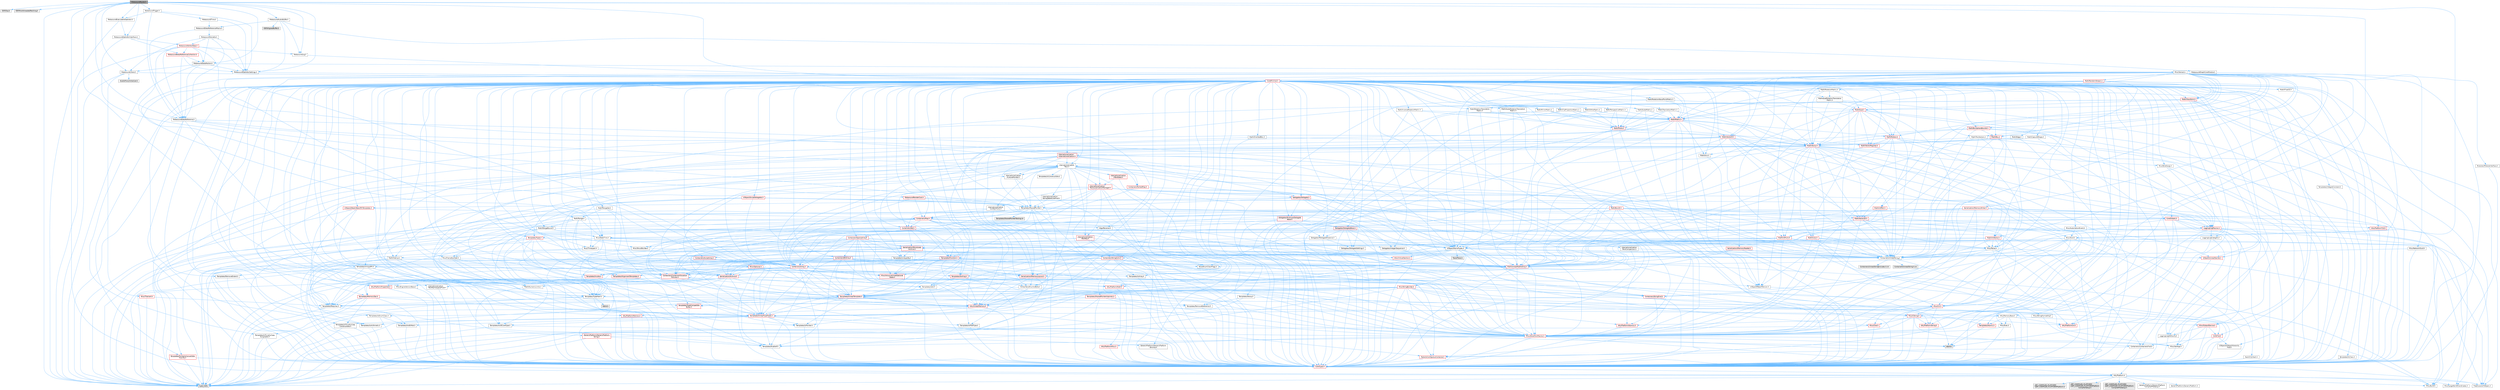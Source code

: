 digraph "MetasoundRouter.h"
{
 // INTERACTIVE_SVG=YES
 // LATEX_PDF_SIZE
  bgcolor="transparent";
  edge [fontname=Helvetica,fontsize=10,labelfontname=Helvetica,labelfontsize=10];
  node [fontname=Helvetica,fontsize=10,shape=box,height=0.2,width=0.4];
  Node1 [id="Node000001",label="MetasoundRouter.h",height=0.2,width=0.4,color="gray40", fillcolor="grey60", style="filled", fontcolor="black",tooltip=" "];
  Node1 -> Node2 [id="edge1_Node000001_Node000002",color="steelblue1",style="solid",tooltip=" "];
  Node2 [id="Node000002",label="DSP/Dsp.h",height=0.2,width=0.4,color="grey60", fillcolor="#E0E0E0", style="filled",tooltip=" "];
  Node1 -> Node3 [id="edge2_Node000001_Node000003",color="steelblue1",style="solid",tooltip=" "];
  Node3 [id="Node000003",label="DSP/MultithreadedPatching.h",height=0.2,width=0.4,color="grey60", fillcolor="#E0E0E0", style="filled",tooltip=" "];
  Node1 -> Node4 [id="edge3_Node000001_Node000004",color="steelblue1",style="solid",tooltip=" "];
  Node4 [id="Node000004",label="HAL/Platform.h",height=0.2,width=0.4,color="grey40", fillcolor="white", style="filled",URL="$d9/dd0/Platform_8h.html",tooltip=" "];
  Node4 -> Node5 [id="edge4_Node000004_Node000005",color="steelblue1",style="solid",tooltip=" "];
  Node5 [id="Node000005",label="Misc/Build.h",height=0.2,width=0.4,color="grey40", fillcolor="white", style="filled",URL="$d3/dbb/Build_8h.html",tooltip=" "];
  Node4 -> Node6 [id="edge5_Node000004_Node000006",color="steelblue1",style="solid",tooltip=" "];
  Node6 [id="Node000006",label="Misc/LargeWorldCoordinates.h",height=0.2,width=0.4,color="grey40", fillcolor="white", style="filled",URL="$d2/dcb/LargeWorldCoordinates_8h.html",tooltip=" "];
  Node4 -> Node7 [id="edge6_Node000004_Node000007",color="steelblue1",style="solid",tooltip=" "];
  Node7 [id="Node000007",label="type_traits",height=0.2,width=0.4,color="grey60", fillcolor="#E0E0E0", style="filled",tooltip=" "];
  Node4 -> Node8 [id="edge7_Node000004_Node000008",color="steelblue1",style="solid",tooltip=" "];
  Node8 [id="Node000008",label="PreprocessorHelpers.h",height=0.2,width=0.4,color="grey40", fillcolor="white", style="filled",URL="$db/ddb/PreprocessorHelpers_8h.html",tooltip=" "];
  Node4 -> Node9 [id="edge8_Node000004_Node000009",color="steelblue1",style="solid",tooltip=" "];
  Node9 [id="Node000009",label="UBT_COMPILED_PLATFORM\l/UBT_COMPILED_PLATFORMPlatform\lCompilerPreSetup.h",height=0.2,width=0.4,color="grey60", fillcolor="#E0E0E0", style="filled",tooltip=" "];
  Node4 -> Node10 [id="edge9_Node000004_Node000010",color="steelblue1",style="solid",tooltip=" "];
  Node10 [id="Node000010",label="GenericPlatform/GenericPlatform\lCompilerPreSetup.h",height=0.2,width=0.4,color="grey40", fillcolor="white", style="filled",URL="$d9/dc8/GenericPlatformCompilerPreSetup_8h.html",tooltip=" "];
  Node4 -> Node11 [id="edge10_Node000004_Node000011",color="steelblue1",style="solid",tooltip=" "];
  Node11 [id="Node000011",label="GenericPlatform/GenericPlatform.h",height=0.2,width=0.4,color="grey40", fillcolor="white", style="filled",URL="$d6/d84/GenericPlatform_8h.html",tooltip=" "];
  Node4 -> Node12 [id="edge11_Node000004_Node000012",color="steelblue1",style="solid",tooltip=" "];
  Node12 [id="Node000012",label="UBT_COMPILED_PLATFORM\l/UBT_COMPILED_PLATFORMPlatform.h",height=0.2,width=0.4,color="grey60", fillcolor="#E0E0E0", style="filled",tooltip=" "];
  Node4 -> Node13 [id="edge12_Node000004_Node000013",color="steelblue1",style="solid",tooltip=" "];
  Node13 [id="Node000013",label="UBT_COMPILED_PLATFORM\l/UBT_COMPILED_PLATFORMPlatform\lCompilerSetup.h",height=0.2,width=0.4,color="grey60", fillcolor="#E0E0E0", style="filled",tooltip=" "];
  Node1 -> Node14 [id="edge13_Node000001_Node000014",color="steelblue1",style="solid",tooltip=" "];
  Node14 [id="Node000014",label="MetasoundAudioBuffer.h",height=0.2,width=0.4,color="grey40", fillcolor="white", style="filled",URL="$df/d0a/MetasoundAudioBuffer_8h.html",tooltip=" "];
  Node14 -> Node15 [id="edge14_Node000014_Node000015",color="steelblue1",style="solid",tooltip=" "];
  Node15 [id="Node000015",label="DSP/AlignedBuffer.h",height=0.2,width=0.4,color="grey60", fillcolor="#E0E0E0", style="filled",tooltip=" "];
  Node14 -> Node16 [id="edge15_Node000014_Node000016",color="steelblue1",style="solid",tooltip=" "];
  Node16 [id="Node000016",label="MetasoundGraphCoreModule.h",height=0.2,width=0.4,color="grey40", fillcolor="white", style="filled",URL="$de/de6/MetasoundGraphCoreModule_8h.html",tooltip=" "];
  Node16 -> Node17 [id="edge16_Node000016_Node000017",color="steelblue1",style="solid",tooltip=" "];
  Node17 [id="Node000017",label="CoreMinimal.h",height=0.2,width=0.4,color="red", fillcolor="#FFF0F0", style="filled",URL="$d7/d67/CoreMinimal_8h.html",tooltip=" "];
  Node17 -> Node18 [id="edge17_Node000017_Node000018",color="steelblue1",style="solid",tooltip=" "];
  Node18 [id="Node000018",label="CoreTypes.h",height=0.2,width=0.4,color="red", fillcolor="#FFF0F0", style="filled",URL="$dc/dec/CoreTypes_8h.html",tooltip=" "];
  Node18 -> Node4 [id="edge18_Node000018_Node000004",color="steelblue1",style="solid",tooltip=" "];
  Node17 -> Node22 [id="edge19_Node000017_Node000022",color="steelblue1",style="solid",tooltip=" "];
  Node22 [id="Node000022",label="CoreFwd.h",height=0.2,width=0.4,color="red", fillcolor="#FFF0F0", style="filled",URL="$d1/d1e/CoreFwd_8h.html",tooltip=" "];
  Node22 -> Node18 [id="edge20_Node000022_Node000018",color="steelblue1",style="solid",tooltip=" "];
  Node22 -> Node23 [id="edge21_Node000022_Node000023",color="steelblue1",style="solid",tooltip=" "];
  Node23 [id="Node000023",label="Containers/ContainersFwd.h",height=0.2,width=0.4,color="grey40", fillcolor="white", style="filled",URL="$d4/d0a/ContainersFwd_8h.html",tooltip=" "];
  Node23 -> Node4 [id="edge22_Node000023_Node000004",color="steelblue1",style="solid",tooltip=" "];
  Node23 -> Node18 [id="edge23_Node000023_Node000018",color="steelblue1",style="solid",tooltip=" "];
  Node23 -> Node24 [id="edge24_Node000023_Node000024",color="steelblue1",style="solid",tooltip=" "];
  Node24 [id="Node000024",label="Traits/IsContiguousContainer.h",height=0.2,width=0.4,color="red", fillcolor="#FFF0F0", style="filled",URL="$d5/d3c/IsContiguousContainer_8h.html",tooltip=" "];
  Node24 -> Node18 [id="edge25_Node000024_Node000018",color="steelblue1",style="solid",tooltip=" "];
  Node22 -> Node28 [id="edge26_Node000022_Node000028",color="steelblue1",style="solid",tooltip=" "];
  Node28 [id="Node000028",label="UObject/UObjectHierarchy\lFwd.h",height=0.2,width=0.4,color="grey40", fillcolor="white", style="filled",URL="$d3/d13/UObjectHierarchyFwd_8h.html",tooltip=" "];
  Node17 -> Node28 [id="edge27_Node000017_Node000028",color="steelblue1",style="solid",tooltip=" "];
  Node17 -> Node23 [id="edge28_Node000017_Node000023",color="steelblue1",style="solid",tooltip=" "];
  Node17 -> Node29 [id="edge29_Node000017_Node000029",color="steelblue1",style="solid",tooltip=" "];
  Node29 [id="Node000029",label="Misc/VarArgs.h",height=0.2,width=0.4,color="grey40", fillcolor="white", style="filled",URL="$d5/d6f/VarArgs_8h.html",tooltip=" "];
  Node29 -> Node18 [id="edge30_Node000029_Node000018",color="steelblue1",style="solid",tooltip=" "];
  Node17 -> Node30 [id="edge31_Node000017_Node000030",color="steelblue1",style="solid",tooltip=" "];
  Node30 [id="Node000030",label="Logging/LogVerbosity.h",height=0.2,width=0.4,color="grey40", fillcolor="white", style="filled",URL="$d2/d8f/LogVerbosity_8h.html",tooltip=" "];
  Node30 -> Node18 [id="edge32_Node000030_Node000018",color="steelblue1",style="solid",tooltip=" "];
  Node17 -> Node31 [id="edge33_Node000017_Node000031",color="steelblue1",style="solid",tooltip=" "];
  Node31 [id="Node000031",label="Misc/OutputDevice.h",height=0.2,width=0.4,color="red", fillcolor="#FFF0F0", style="filled",URL="$d7/d32/OutputDevice_8h.html",tooltip=" "];
  Node31 -> Node22 [id="edge34_Node000031_Node000022",color="steelblue1",style="solid",tooltip=" "];
  Node31 -> Node18 [id="edge35_Node000031_Node000018",color="steelblue1",style="solid",tooltip=" "];
  Node31 -> Node30 [id="edge36_Node000031_Node000030",color="steelblue1",style="solid",tooltip=" "];
  Node31 -> Node29 [id="edge37_Node000031_Node000029",color="steelblue1",style="solid",tooltip=" "];
  Node17 -> Node37 [id="edge38_Node000017_Node000037",color="steelblue1",style="solid",tooltip=" "];
  Node37 [id="Node000037",label="HAL/PlatformCrt.h",height=0.2,width=0.4,color="red", fillcolor="#FFF0F0", style="filled",URL="$d8/d75/PlatformCrt_8h.html",tooltip=" "];
  Node17 -> Node47 [id="edge39_Node000017_Node000047",color="steelblue1",style="solid",tooltip=" "];
  Node47 [id="Node000047",label="HAL/PlatformMisc.h",height=0.2,width=0.4,color="red", fillcolor="#FFF0F0", style="filled",URL="$d0/df5/PlatformMisc_8h.html",tooltip=" "];
  Node47 -> Node18 [id="edge40_Node000047_Node000018",color="steelblue1",style="solid",tooltip=" "];
  Node17 -> Node66 [id="edge41_Node000017_Node000066",color="steelblue1",style="solid",tooltip=" "];
  Node66 [id="Node000066",label="Misc/AssertionMacros.h",height=0.2,width=0.4,color="red", fillcolor="#FFF0F0", style="filled",URL="$d0/dfa/AssertionMacros_8h.html",tooltip=" "];
  Node66 -> Node18 [id="edge42_Node000066_Node000018",color="steelblue1",style="solid",tooltip=" "];
  Node66 -> Node4 [id="edge43_Node000066_Node000004",color="steelblue1",style="solid",tooltip=" "];
  Node66 -> Node47 [id="edge44_Node000066_Node000047",color="steelblue1",style="solid",tooltip=" "];
  Node66 -> Node8 [id="edge45_Node000066_Node000008",color="steelblue1",style="solid",tooltip=" "];
  Node66 -> Node67 [id="edge46_Node000066_Node000067",color="steelblue1",style="solid",tooltip=" "];
  Node67 [id="Node000067",label="Templates/EnableIf.h",height=0.2,width=0.4,color="grey40", fillcolor="white", style="filled",URL="$d7/d60/EnableIf_8h.html",tooltip=" "];
  Node67 -> Node18 [id="edge47_Node000067_Node000018",color="steelblue1",style="solid",tooltip=" "];
  Node66 -> Node29 [id="edge48_Node000066_Node000029",color="steelblue1",style="solid",tooltip=" "];
  Node66 -> Node74 [id="edge49_Node000066_Node000074",color="steelblue1",style="solid",tooltip=" "];
  Node74 [id="Node000074",label="atomic",height=0.2,width=0.4,color="grey60", fillcolor="#E0E0E0", style="filled",tooltip=" "];
  Node17 -> Node75 [id="edge50_Node000017_Node000075",color="steelblue1",style="solid",tooltip=" "];
  Node75 [id="Node000075",label="Templates/IsPointer.h",height=0.2,width=0.4,color="grey40", fillcolor="white", style="filled",URL="$d7/d05/IsPointer_8h.html",tooltip=" "];
  Node75 -> Node18 [id="edge51_Node000075_Node000018",color="steelblue1",style="solid",tooltip=" "];
  Node17 -> Node76 [id="edge52_Node000017_Node000076",color="steelblue1",style="solid",tooltip=" "];
  Node76 [id="Node000076",label="HAL/PlatformMemory.h",height=0.2,width=0.4,color="red", fillcolor="#FFF0F0", style="filled",URL="$de/d68/PlatformMemory_8h.html",tooltip=" "];
  Node76 -> Node18 [id="edge53_Node000076_Node000018",color="steelblue1",style="solid",tooltip=" "];
  Node17 -> Node59 [id="edge54_Node000017_Node000059",color="steelblue1",style="solid",tooltip=" "];
  Node59 [id="Node000059",label="HAL/PlatformAtomics.h",height=0.2,width=0.4,color="red", fillcolor="#FFF0F0", style="filled",URL="$d3/d36/PlatformAtomics_8h.html",tooltip=" "];
  Node59 -> Node18 [id="edge55_Node000059_Node000018",color="steelblue1",style="solid",tooltip=" "];
  Node17 -> Node81 [id="edge56_Node000017_Node000081",color="steelblue1",style="solid",tooltip=" "];
  Node81 [id="Node000081",label="Misc/Exec.h",height=0.2,width=0.4,color="grey40", fillcolor="white", style="filled",URL="$de/ddb/Exec_8h.html",tooltip=" "];
  Node81 -> Node18 [id="edge57_Node000081_Node000018",color="steelblue1",style="solid",tooltip=" "];
  Node81 -> Node66 [id="edge58_Node000081_Node000066",color="steelblue1",style="solid",tooltip=" "];
  Node17 -> Node82 [id="edge59_Node000017_Node000082",color="steelblue1",style="solid",tooltip=" "];
  Node82 [id="Node000082",label="HAL/MemoryBase.h",height=0.2,width=0.4,color="grey40", fillcolor="white", style="filled",URL="$d6/d9f/MemoryBase_8h.html",tooltip=" "];
  Node82 -> Node18 [id="edge60_Node000082_Node000018",color="steelblue1",style="solid",tooltip=" "];
  Node82 -> Node59 [id="edge61_Node000082_Node000059",color="steelblue1",style="solid",tooltip=" "];
  Node82 -> Node37 [id="edge62_Node000082_Node000037",color="steelblue1",style="solid",tooltip=" "];
  Node82 -> Node81 [id="edge63_Node000082_Node000081",color="steelblue1",style="solid",tooltip=" "];
  Node82 -> Node31 [id="edge64_Node000082_Node000031",color="steelblue1",style="solid",tooltip=" "];
  Node82 -> Node83 [id="edge65_Node000082_Node000083",color="steelblue1",style="solid",tooltip=" "];
  Node83 [id="Node000083",label="Templates/Atomic.h",height=0.2,width=0.4,color="red", fillcolor="#FFF0F0", style="filled",URL="$d3/d91/Atomic_8h.html",tooltip=" "];
  Node83 -> Node74 [id="edge66_Node000083_Node000074",color="steelblue1",style="solid",tooltip=" "];
  Node17 -> Node92 [id="edge67_Node000017_Node000092",color="steelblue1",style="solid",tooltip=" "];
  Node92 [id="Node000092",label="HAL/UnrealMemory.h",height=0.2,width=0.4,color="red", fillcolor="#FFF0F0", style="filled",URL="$d9/d96/UnrealMemory_8h.html",tooltip=" "];
  Node92 -> Node18 [id="edge68_Node000092_Node000018",color="steelblue1",style="solid",tooltip=" "];
  Node92 -> Node82 [id="edge69_Node000092_Node000082",color="steelblue1",style="solid",tooltip=" "];
  Node92 -> Node76 [id="edge70_Node000092_Node000076",color="steelblue1",style="solid",tooltip=" "];
  Node92 -> Node75 [id="edge71_Node000092_Node000075",color="steelblue1",style="solid",tooltip=" "];
  Node17 -> Node94 [id="edge72_Node000017_Node000094",color="steelblue1",style="solid",tooltip=" "];
  Node94 [id="Node000094",label="Templates/IsArithmetic.h",height=0.2,width=0.4,color="grey40", fillcolor="white", style="filled",URL="$d2/d5d/IsArithmetic_8h.html",tooltip=" "];
  Node94 -> Node18 [id="edge73_Node000094_Node000018",color="steelblue1",style="solid",tooltip=" "];
  Node17 -> Node88 [id="edge74_Node000017_Node000088",color="steelblue1",style="solid",tooltip=" "];
  Node88 [id="Node000088",label="Templates/AndOrNot.h",height=0.2,width=0.4,color="grey40", fillcolor="white", style="filled",URL="$db/d0a/AndOrNot_8h.html",tooltip=" "];
  Node88 -> Node18 [id="edge75_Node000088_Node000018",color="steelblue1",style="solid",tooltip=" "];
  Node17 -> Node95 [id="edge76_Node000017_Node000095",color="steelblue1",style="solid",tooltip=" "];
  Node95 [id="Node000095",label="Templates/IsPODType.h",height=0.2,width=0.4,color="grey40", fillcolor="white", style="filled",URL="$d7/db1/IsPODType_8h.html",tooltip=" "];
  Node95 -> Node18 [id="edge77_Node000095_Node000018",color="steelblue1",style="solid",tooltip=" "];
  Node17 -> Node96 [id="edge78_Node000017_Node000096",color="steelblue1",style="solid",tooltip=" "];
  Node96 [id="Node000096",label="Templates/IsUECoreType.h",height=0.2,width=0.4,color="grey40", fillcolor="white", style="filled",URL="$d1/db8/IsUECoreType_8h.html",tooltip=" "];
  Node96 -> Node18 [id="edge79_Node000096_Node000018",color="steelblue1",style="solid",tooltip=" "];
  Node96 -> Node7 [id="edge80_Node000096_Node000007",color="steelblue1",style="solid",tooltip=" "];
  Node17 -> Node89 [id="edge81_Node000017_Node000089",color="steelblue1",style="solid",tooltip=" "];
  Node89 [id="Node000089",label="Templates/IsTriviallyCopy\lConstructible.h",height=0.2,width=0.4,color="grey40", fillcolor="white", style="filled",URL="$d3/d78/IsTriviallyCopyConstructible_8h.html",tooltip=" "];
  Node89 -> Node18 [id="edge82_Node000089_Node000018",color="steelblue1",style="solid",tooltip=" "];
  Node89 -> Node7 [id="edge83_Node000089_Node000007",color="steelblue1",style="solid",tooltip=" "];
  Node17 -> Node97 [id="edge84_Node000017_Node000097",color="steelblue1",style="solid",tooltip=" "];
  Node97 [id="Node000097",label="Templates/UnrealTypeTraits.h",height=0.2,width=0.4,color="red", fillcolor="#FFF0F0", style="filled",URL="$d2/d2d/UnrealTypeTraits_8h.html",tooltip=" "];
  Node97 -> Node18 [id="edge85_Node000097_Node000018",color="steelblue1",style="solid",tooltip=" "];
  Node97 -> Node75 [id="edge86_Node000097_Node000075",color="steelblue1",style="solid",tooltip=" "];
  Node97 -> Node66 [id="edge87_Node000097_Node000066",color="steelblue1",style="solid",tooltip=" "];
  Node97 -> Node88 [id="edge88_Node000097_Node000088",color="steelblue1",style="solid",tooltip=" "];
  Node97 -> Node67 [id="edge89_Node000097_Node000067",color="steelblue1",style="solid",tooltip=" "];
  Node97 -> Node94 [id="edge90_Node000097_Node000094",color="steelblue1",style="solid",tooltip=" "];
  Node97 -> Node95 [id="edge91_Node000097_Node000095",color="steelblue1",style="solid",tooltip=" "];
  Node97 -> Node96 [id="edge92_Node000097_Node000096",color="steelblue1",style="solid",tooltip=" "];
  Node97 -> Node89 [id="edge93_Node000097_Node000089",color="steelblue1",style="solid",tooltip=" "];
  Node17 -> Node67 [id="edge94_Node000017_Node000067",color="steelblue1",style="solid",tooltip=" "];
  Node17 -> Node99 [id="edge95_Node000017_Node000099",color="steelblue1",style="solid",tooltip=" "];
  Node99 [id="Node000099",label="Templates/RemoveReference.h",height=0.2,width=0.4,color="grey40", fillcolor="white", style="filled",URL="$da/dbe/RemoveReference_8h.html",tooltip=" "];
  Node99 -> Node18 [id="edge96_Node000099_Node000018",color="steelblue1",style="solid",tooltip=" "];
  Node17 -> Node100 [id="edge97_Node000017_Node000100",color="steelblue1",style="solid",tooltip=" "];
  Node100 [id="Node000100",label="Templates/IntegralConstant.h",height=0.2,width=0.4,color="grey40", fillcolor="white", style="filled",URL="$db/d1b/IntegralConstant_8h.html",tooltip=" "];
  Node100 -> Node18 [id="edge98_Node000100_Node000018",color="steelblue1",style="solid",tooltip=" "];
  Node17 -> Node101 [id="edge99_Node000017_Node000101",color="steelblue1",style="solid",tooltip=" "];
  Node101 [id="Node000101",label="Templates/IsClass.h",height=0.2,width=0.4,color="grey40", fillcolor="white", style="filled",URL="$db/dcb/IsClass_8h.html",tooltip=" "];
  Node101 -> Node18 [id="edge100_Node000101_Node000018",color="steelblue1",style="solid",tooltip=" "];
  Node17 -> Node102 [id="edge101_Node000017_Node000102",color="steelblue1",style="solid",tooltip=" "];
  Node102 [id="Node000102",label="Templates/TypeCompatible\lBytes.h",height=0.2,width=0.4,color="red", fillcolor="#FFF0F0", style="filled",URL="$df/d0a/TypeCompatibleBytes_8h.html",tooltip=" "];
  Node102 -> Node18 [id="edge102_Node000102_Node000018",color="steelblue1",style="solid",tooltip=" "];
  Node102 -> Node7 [id="edge103_Node000102_Node000007",color="steelblue1",style="solid",tooltip=" "];
  Node17 -> Node24 [id="edge104_Node000017_Node000024",color="steelblue1",style="solid",tooltip=" "];
  Node17 -> Node103 [id="edge105_Node000017_Node000103",color="steelblue1",style="solid",tooltip=" "];
  Node103 [id="Node000103",label="Templates/UnrealTemplate.h",height=0.2,width=0.4,color="red", fillcolor="#FFF0F0", style="filled",URL="$d4/d24/UnrealTemplate_8h.html",tooltip=" "];
  Node103 -> Node18 [id="edge106_Node000103_Node000018",color="steelblue1",style="solid",tooltip=" "];
  Node103 -> Node75 [id="edge107_Node000103_Node000075",color="steelblue1",style="solid",tooltip=" "];
  Node103 -> Node92 [id="edge108_Node000103_Node000092",color="steelblue1",style="solid",tooltip=" "];
  Node103 -> Node97 [id="edge109_Node000103_Node000097",color="steelblue1",style="solid",tooltip=" "];
  Node103 -> Node99 [id="edge110_Node000103_Node000099",color="steelblue1",style="solid",tooltip=" "];
  Node103 -> Node69 [id="edge111_Node000103_Node000069",color="steelblue1",style="solid",tooltip=" "];
  Node69 [id="Node000069",label="Templates/Requires.h",height=0.2,width=0.4,color="grey40", fillcolor="white", style="filled",URL="$dc/d96/Requires_8h.html",tooltip=" "];
  Node69 -> Node67 [id="edge112_Node000069_Node000067",color="steelblue1",style="solid",tooltip=" "];
  Node69 -> Node7 [id="edge113_Node000069_Node000007",color="steelblue1",style="solid",tooltip=" "];
  Node103 -> Node102 [id="edge114_Node000103_Node000102",color="steelblue1",style="solid",tooltip=" "];
  Node103 -> Node24 [id="edge115_Node000103_Node000024",color="steelblue1",style="solid",tooltip=" "];
  Node103 -> Node7 [id="edge116_Node000103_Node000007",color="steelblue1",style="solid",tooltip=" "];
  Node17 -> Node52 [id="edge117_Node000017_Node000052",color="steelblue1",style="solid",tooltip=" "];
  Node52 [id="Node000052",label="Math/NumericLimits.h",height=0.2,width=0.4,color="grey40", fillcolor="white", style="filled",URL="$df/d1b/NumericLimits_8h.html",tooltip=" "];
  Node52 -> Node18 [id="edge118_Node000052_Node000018",color="steelblue1",style="solid",tooltip=" "];
  Node17 -> Node107 [id="edge119_Node000017_Node000107",color="steelblue1",style="solid",tooltip=" "];
  Node107 [id="Node000107",label="HAL/PlatformMath.h",height=0.2,width=0.4,color="red", fillcolor="#FFF0F0", style="filled",URL="$dc/d53/PlatformMath_8h.html",tooltip=" "];
  Node107 -> Node18 [id="edge120_Node000107_Node000018",color="steelblue1",style="solid",tooltip=" "];
  Node17 -> Node90 [id="edge121_Node000017_Node000090",color="steelblue1",style="solid",tooltip=" "];
  Node90 [id="Node000090",label="Templates/IsTriviallyCopy\lAssignable.h",height=0.2,width=0.4,color="grey40", fillcolor="white", style="filled",URL="$d2/df2/IsTriviallyCopyAssignable_8h.html",tooltip=" "];
  Node90 -> Node18 [id="edge122_Node000090_Node000018",color="steelblue1",style="solid",tooltip=" "];
  Node90 -> Node7 [id="edge123_Node000090_Node000007",color="steelblue1",style="solid",tooltip=" "];
  Node17 -> Node115 [id="edge124_Node000017_Node000115",color="steelblue1",style="solid",tooltip=" "];
  Node115 [id="Node000115",label="Templates/MemoryOps.h",height=0.2,width=0.4,color="red", fillcolor="#FFF0F0", style="filled",URL="$db/dea/MemoryOps_8h.html",tooltip=" "];
  Node115 -> Node18 [id="edge125_Node000115_Node000018",color="steelblue1",style="solid",tooltip=" "];
  Node115 -> Node92 [id="edge126_Node000115_Node000092",color="steelblue1",style="solid",tooltip=" "];
  Node115 -> Node90 [id="edge127_Node000115_Node000090",color="steelblue1",style="solid",tooltip=" "];
  Node115 -> Node89 [id="edge128_Node000115_Node000089",color="steelblue1",style="solid",tooltip=" "];
  Node115 -> Node69 [id="edge129_Node000115_Node000069",color="steelblue1",style="solid",tooltip=" "];
  Node115 -> Node97 [id="edge130_Node000115_Node000097",color="steelblue1",style="solid",tooltip=" "];
  Node115 -> Node7 [id="edge131_Node000115_Node000007",color="steelblue1",style="solid",tooltip=" "];
  Node17 -> Node116 [id="edge132_Node000017_Node000116",color="steelblue1",style="solid",tooltip=" "];
  Node116 [id="Node000116",label="Containers/ContainerAllocation\lPolicies.h",height=0.2,width=0.4,color="red", fillcolor="#FFF0F0", style="filled",URL="$d7/dff/ContainerAllocationPolicies_8h.html",tooltip=" "];
  Node116 -> Node18 [id="edge133_Node000116_Node000018",color="steelblue1",style="solid",tooltip=" "];
  Node116 -> Node116 [id="edge134_Node000116_Node000116",color="steelblue1",style="solid",tooltip=" "];
  Node116 -> Node107 [id="edge135_Node000116_Node000107",color="steelblue1",style="solid",tooltip=" "];
  Node116 -> Node92 [id="edge136_Node000116_Node000092",color="steelblue1",style="solid",tooltip=" "];
  Node116 -> Node52 [id="edge137_Node000116_Node000052",color="steelblue1",style="solid",tooltip=" "];
  Node116 -> Node66 [id="edge138_Node000116_Node000066",color="steelblue1",style="solid",tooltip=" "];
  Node116 -> Node115 [id="edge139_Node000116_Node000115",color="steelblue1",style="solid",tooltip=" "];
  Node116 -> Node102 [id="edge140_Node000116_Node000102",color="steelblue1",style="solid",tooltip=" "];
  Node116 -> Node7 [id="edge141_Node000116_Node000007",color="steelblue1",style="solid",tooltip=" "];
  Node17 -> Node119 [id="edge142_Node000017_Node000119",color="steelblue1",style="solid",tooltip=" "];
  Node119 [id="Node000119",label="Templates/IsEnumClass.h",height=0.2,width=0.4,color="grey40", fillcolor="white", style="filled",URL="$d7/d15/IsEnumClass_8h.html",tooltip=" "];
  Node119 -> Node18 [id="edge143_Node000119_Node000018",color="steelblue1",style="solid",tooltip=" "];
  Node119 -> Node88 [id="edge144_Node000119_Node000088",color="steelblue1",style="solid",tooltip=" "];
  Node17 -> Node120 [id="edge145_Node000017_Node000120",color="steelblue1",style="solid",tooltip=" "];
  Node120 [id="Node000120",label="HAL/PlatformProperties.h",height=0.2,width=0.4,color="red", fillcolor="#FFF0F0", style="filled",URL="$d9/db0/PlatformProperties_8h.html",tooltip=" "];
  Node120 -> Node18 [id="edge146_Node000120_Node000018",color="steelblue1",style="solid",tooltip=" "];
  Node17 -> Node123 [id="edge147_Node000017_Node000123",color="steelblue1",style="solid",tooltip=" "];
  Node123 [id="Node000123",label="Misc/EngineVersionBase.h",height=0.2,width=0.4,color="grey40", fillcolor="white", style="filled",URL="$d5/d2b/EngineVersionBase_8h.html",tooltip=" "];
  Node123 -> Node18 [id="edge148_Node000123_Node000018",color="steelblue1",style="solid",tooltip=" "];
  Node17 -> Node124 [id="edge149_Node000017_Node000124",color="steelblue1",style="solid",tooltip=" "];
  Node124 [id="Node000124",label="Internationalization\l/TextNamespaceFwd.h",height=0.2,width=0.4,color="grey40", fillcolor="white", style="filled",URL="$d8/d97/TextNamespaceFwd_8h.html",tooltip=" "];
  Node124 -> Node18 [id="edge150_Node000124_Node000018",color="steelblue1",style="solid",tooltip=" "];
  Node17 -> Node125 [id="edge151_Node000017_Node000125",color="steelblue1",style="solid",tooltip=" "];
  Node125 [id="Node000125",label="Serialization/Archive.h",height=0.2,width=0.4,color="red", fillcolor="#FFF0F0", style="filled",URL="$d7/d3b/Archive_8h.html",tooltip=" "];
  Node125 -> Node22 [id="edge152_Node000125_Node000022",color="steelblue1",style="solid",tooltip=" "];
  Node125 -> Node18 [id="edge153_Node000125_Node000018",color="steelblue1",style="solid",tooltip=" "];
  Node125 -> Node120 [id="edge154_Node000125_Node000120",color="steelblue1",style="solid",tooltip=" "];
  Node125 -> Node124 [id="edge155_Node000125_Node000124",color="steelblue1",style="solid",tooltip=" "];
  Node125 -> Node66 [id="edge156_Node000125_Node000066",color="steelblue1",style="solid",tooltip=" "];
  Node125 -> Node5 [id="edge157_Node000125_Node000005",color="steelblue1",style="solid",tooltip=" "];
  Node125 -> Node123 [id="edge158_Node000125_Node000123",color="steelblue1",style="solid",tooltip=" "];
  Node125 -> Node29 [id="edge159_Node000125_Node000029",color="steelblue1",style="solid",tooltip=" "];
  Node125 -> Node67 [id="edge160_Node000125_Node000067",color="steelblue1",style="solid",tooltip=" "];
  Node125 -> Node119 [id="edge161_Node000125_Node000119",color="steelblue1",style="solid",tooltip=" "];
  Node125 -> Node103 [id="edge162_Node000125_Node000103",color="steelblue1",style="solid",tooltip=" "];
  Node125 -> Node128 [id="edge163_Node000125_Node000128",color="steelblue1",style="solid",tooltip=" "];
  Node128 [id="Node000128",label="UObject/ObjectVersion.h",height=0.2,width=0.4,color="grey40", fillcolor="white", style="filled",URL="$da/d63/ObjectVersion_8h.html",tooltip=" "];
  Node128 -> Node18 [id="edge164_Node000128_Node000018",color="steelblue1",style="solid",tooltip=" "];
  Node17 -> Node129 [id="edge165_Node000017_Node000129",color="steelblue1",style="solid",tooltip=" "];
  Node129 [id="Node000129",label="Templates/Less.h",height=0.2,width=0.4,color="grey40", fillcolor="white", style="filled",URL="$de/dc8/Less_8h.html",tooltip=" "];
  Node129 -> Node18 [id="edge166_Node000129_Node000018",color="steelblue1",style="solid",tooltip=" "];
  Node129 -> Node103 [id="edge167_Node000129_Node000103",color="steelblue1",style="solid",tooltip=" "];
  Node17 -> Node130 [id="edge168_Node000017_Node000130",color="steelblue1",style="solid",tooltip=" "];
  Node130 [id="Node000130",label="Templates/Sorting.h",height=0.2,width=0.4,color="red", fillcolor="#FFF0F0", style="filled",URL="$d3/d9e/Sorting_8h.html",tooltip=" "];
  Node130 -> Node18 [id="edge169_Node000130_Node000018",color="steelblue1",style="solid",tooltip=" "];
  Node130 -> Node107 [id="edge170_Node000130_Node000107",color="steelblue1",style="solid",tooltip=" "];
  Node130 -> Node129 [id="edge171_Node000130_Node000129",color="steelblue1",style="solid",tooltip=" "];
  Node17 -> Node141 [id="edge172_Node000017_Node000141",color="steelblue1",style="solid",tooltip=" "];
  Node141 [id="Node000141",label="Misc/Char.h",height=0.2,width=0.4,color="red", fillcolor="#FFF0F0", style="filled",URL="$d0/d58/Char_8h.html",tooltip=" "];
  Node141 -> Node18 [id="edge173_Node000141_Node000018",color="steelblue1",style="solid",tooltip=" "];
  Node141 -> Node7 [id="edge174_Node000141_Node000007",color="steelblue1",style="solid",tooltip=" "];
  Node17 -> Node144 [id="edge175_Node000017_Node000144",color="steelblue1",style="solid",tooltip=" "];
  Node144 [id="Node000144",label="GenericPlatform/GenericPlatform\lStricmp.h",height=0.2,width=0.4,color="grey40", fillcolor="white", style="filled",URL="$d2/d86/GenericPlatformStricmp_8h.html",tooltip=" "];
  Node144 -> Node18 [id="edge176_Node000144_Node000018",color="steelblue1",style="solid",tooltip=" "];
  Node17 -> Node145 [id="edge177_Node000017_Node000145",color="steelblue1",style="solid",tooltip=" "];
  Node145 [id="Node000145",label="GenericPlatform/GenericPlatform\lString.h",height=0.2,width=0.4,color="red", fillcolor="#FFF0F0", style="filled",URL="$dd/d20/GenericPlatformString_8h.html",tooltip=" "];
  Node145 -> Node18 [id="edge178_Node000145_Node000018",color="steelblue1",style="solid",tooltip=" "];
  Node145 -> Node144 [id="edge179_Node000145_Node000144",color="steelblue1",style="solid",tooltip=" "];
  Node145 -> Node67 [id="edge180_Node000145_Node000067",color="steelblue1",style="solid",tooltip=" "];
  Node145 -> Node7 [id="edge181_Node000145_Node000007",color="steelblue1",style="solid",tooltip=" "];
  Node17 -> Node78 [id="edge182_Node000017_Node000078",color="steelblue1",style="solid",tooltip=" "];
  Node78 [id="Node000078",label="HAL/PlatformString.h",height=0.2,width=0.4,color="red", fillcolor="#FFF0F0", style="filled",URL="$db/db5/PlatformString_8h.html",tooltip=" "];
  Node78 -> Node18 [id="edge183_Node000078_Node000018",color="steelblue1",style="solid",tooltip=" "];
  Node17 -> Node148 [id="edge184_Node000017_Node000148",color="steelblue1",style="solid",tooltip=" "];
  Node148 [id="Node000148",label="Misc/CString.h",height=0.2,width=0.4,color="red", fillcolor="#FFF0F0", style="filled",URL="$d2/d49/CString_8h.html",tooltip=" "];
  Node148 -> Node18 [id="edge185_Node000148_Node000018",color="steelblue1",style="solid",tooltip=" "];
  Node148 -> Node37 [id="edge186_Node000148_Node000037",color="steelblue1",style="solid",tooltip=" "];
  Node148 -> Node78 [id="edge187_Node000148_Node000078",color="steelblue1",style="solid",tooltip=" "];
  Node148 -> Node66 [id="edge188_Node000148_Node000066",color="steelblue1",style="solid",tooltip=" "];
  Node148 -> Node141 [id="edge189_Node000148_Node000141",color="steelblue1",style="solid",tooltip=" "];
  Node148 -> Node29 [id="edge190_Node000148_Node000029",color="steelblue1",style="solid",tooltip=" "];
  Node17 -> Node149 [id="edge191_Node000017_Node000149",color="steelblue1",style="solid",tooltip=" "];
  Node149 [id="Node000149",label="Misc/Crc.h",height=0.2,width=0.4,color="red", fillcolor="#FFF0F0", style="filled",URL="$d4/dd2/Crc_8h.html",tooltip=" "];
  Node149 -> Node18 [id="edge192_Node000149_Node000018",color="steelblue1",style="solid",tooltip=" "];
  Node149 -> Node78 [id="edge193_Node000149_Node000078",color="steelblue1",style="solid",tooltip=" "];
  Node149 -> Node66 [id="edge194_Node000149_Node000066",color="steelblue1",style="solid",tooltip=" "];
  Node149 -> Node148 [id="edge195_Node000149_Node000148",color="steelblue1",style="solid",tooltip=" "];
  Node149 -> Node141 [id="edge196_Node000149_Node000141",color="steelblue1",style="solid",tooltip=" "];
  Node149 -> Node97 [id="edge197_Node000149_Node000097",color="steelblue1",style="solid",tooltip=" "];
  Node17 -> Node140 [id="edge198_Node000017_Node000140",color="steelblue1",style="solid",tooltip=" "];
  Node140 [id="Node000140",label="Math/UnrealMathUtility.h",height=0.2,width=0.4,color="red", fillcolor="#FFF0F0", style="filled",URL="$db/db8/UnrealMathUtility_8h.html",tooltip=" "];
  Node140 -> Node18 [id="edge199_Node000140_Node000018",color="steelblue1",style="solid",tooltip=" "];
  Node140 -> Node66 [id="edge200_Node000140_Node000066",color="steelblue1",style="solid",tooltip=" "];
  Node140 -> Node107 [id="edge201_Node000140_Node000107",color="steelblue1",style="solid",tooltip=" "];
  Node140 -> Node69 [id="edge202_Node000140_Node000069",color="steelblue1",style="solid",tooltip=" "];
  Node17 -> Node150 [id="edge203_Node000017_Node000150",color="steelblue1",style="solid",tooltip=" "];
  Node150 [id="Node000150",label="Containers/UnrealString.h",height=0.2,width=0.4,color="grey40", fillcolor="white", style="filled",URL="$d5/dba/UnrealString_8h.html",tooltip=" "];
  Node150 -> Node151 [id="edge204_Node000150_Node000151",color="steelblue1",style="solid",tooltip=" "];
  Node151 [id="Node000151",label="Containers/UnrealStringIncludes.h.inl",height=0.2,width=0.4,color="grey60", fillcolor="#E0E0E0", style="filled",tooltip=" "];
  Node150 -> Node152 [id="edge205_Node000150_Node000152",color="steelblue1",style="solid",tooltip=" "];
  Node152 [id="Node000152",label="Containers/UnrealString.h.inl",height=0.2,width=0.4,color="grey60", fillcolor="#E0E0E0", style="filled",tooltip=" "];
  Node150 -> Node153 [id="edge206_Node000150_Node000153",color="steelblue1",style="solid",tooltip=" "];
  Node153 [id="Node000153",label="Misc/StringFormatArg.h",height=0.2,width=0.4,color="grey40", fillcolor="white", style="filled",URL="$d2/d16/StringFormatArg_8h.html",tooltip=" "];
  Node153 -> Node23 [id="edge207_Node000153_Node000023",color="steelblue1",style="solid",tooltip=" "];
  Node17 -> Node154 [id="edge208_Node000017_Node000154",color="steelblue1",style="solid",tooltip=" "];
  Node154 [id="Node000154",label="Containers/Array.h",height=0.2,width=0.4,color="red", fillcolor="#FFF0F0", style="filled",URL="$df/dd0/Array_8h.html",tooltip=" "];
  Node154 -> Node18 [id="edge209_Node000154_Node000018",color="steelblue1",style="solid",tooltip=" "];
  Node154 -> Node66 [id="edge210_Node000154_Node000066",color="steelblue1",style="solid",tooltip=" "];
  Node154 -> Node155 [id="edge211_Node000154_Node000155",color="steelblue1",style="solid",tooltip=" "];
  Node155 [id="Node000155",label="Misc/IntrusiveUnsetOptional\lState.h",height=0.2,width=0.4,color="red", fillcolor="#FFF0F0", style="filled",URL="$d2/d0a/IntrusiveUnsetOptionalState_8h.html",tooltip=" "];
  Node154 -> Node92 [id="edge212_Node000154_Node000092",color="steelblue1",style="solid",tooltip=" "];
  Node154 -> Node97 [id="edge213_Node000154_Node000097",color="steelblue1",style="solid",tooltip=" "];
  Node154 -> Node103 [id="edge214_Node000154_Node000103",color="steelblue1",style="solid",tooltip=" "];
  Node154 -> Node116 [id="edge215_Node000154_Node000116",color="steelblue1",style="solid",tooltip=" "];
  Node154 -> Node125 [id="edge216_Node000154_Node000125",color="steelblue1",style="solid",tooltip=" "];
  Node154 -> Node133 [id="edge217_Node000154_Node000133",color="steelblue1",style="solid",tooltip=" "];
  Node133 [id="Node000133",label="Templates/Invoke.h",height=0.2,width=0.4,color="red", fillcolor="#FFF0F0", style="filled",URL="$d7/deb/Invoke_8h.html",tooltip=" "];
  Node133 -> Node18 [id="edge218_Node000133_Node000018",color="steelblue1",style="solid",tooltip=" "];
  Node133 -> Node103 [id="edge219_Node000133_Node000103",color="steelblue1",style="solid",tooltip=" "];
  Node133 -> Node7 [id="edge220_Node000133_Node000007",color="steelblue1",style="solid",tooltip=" "];
  Node154 -> Node129 [id="edge221_Node000154_Node000129",color="steelblue1",style="solid",tooltip=" "];
  Node154 -> Node69 [id="edge222_Node000154_Node000069",color="steelblue1",style="solid",tooltip=" "];
  Node154 -> Node130 [id="edge223_Node000154_Node000130",color="steelblue1",style="solid",tooltip=" "];
  Node154 -> Node177 [id="edge224_Node000154_Node000177",color="steelblue1",style="solid",tooltip=" "];
  Node177 [id="Node000177",label="Templates/AlignmentTemplates.h",height=0.2,width=0.4,color="red", fillcolor="#FFF0F0", style="filled",URL="$dd/d32/AlignmentTemplates_8h.html",tooltip=" "];
  Node177 -> Node18 [id="edge225_Node000177_Node000018",color="steelblue1",style="solid",tooltip=" "];
  Node177 -> Node75 [id="edge226_Node000177_Node000075",color="steelblue1",style="solid",tooltip=" "];
  Node154 -> Node7 [id="edge227_Node000154_Node000007",color="steelblue1",style="solid",tooltip=" "];
  Node17 -> Node178 [id="edge228_Node000017_Node000178",color="steelblue1",style="solid",tooltip=" "];
  Node178 [id="Node000178",label="Misc/FrameNumber.h",height=0.2,width=0.4,color="grey40", fillcolor="white", style="filled",URL="$dd/dbd/FrameNumber_8h.html",tooltip=" "];
  Node178 -> Node18 [id="edge229_Node000178_Node000018",color="steelblue1",style="solid",tooltip=" "];
  Node178 -> Node52 [id="edge230_Node000178_Node000052",color="steelblue1",style="solid",tooltip=" "];
  Node178 -> Node140 [id="edge231_Node000178_Node000140",color="steelblue1",style="solid",tooltip=" "];
  Node178 -> Node67 [id="edge232_Node000178_Node000067",color="steelblue1",style="solid",tooltip=" "];
  Node178 -> Node97 [id="edge233_Node000178_Node000097",color="steelblue1",style="solid",tooltip=" "];
  Node17 -> Node179 [id="edge234_Node000017_Node000179",color="steelblue1",style="solid",tooltip=" "];
  Node179 [id="Node000179",label="Misc/Timespan.h",height=0.2,width=0.4,color="grey40", fillcolor="white", style="filled",URL="$da/dd9/Timespan_8h.html",tooltip=" "];
  Node179 -> Node18 [id="edge235_Node000179_Node000018",color="steelblue1",style="solid",tooltip=" "];
  Node179 -> Node180 [id="edge236_Node000179_Node000180",color="steelblue1",style="solid",tooltip=" "];
  Node180 [id="Node000180",label="Math/Interval.h",height=0.2,width=0.4,color="grey40", fillcolor="white", style="filled",URL="$d1/d55/Interval_8h.html",tooltip=" "];
  Node180 -> Node18 [id="edge237_Node000180_Node000018",color="steelblue1",style="solid",tooltip=" "];
  Node180 -> Node94 [id="edge238_Node000180_Node000094",color="steelblue1",style="solid",tooltip=" "];
  Node180 -> Node97 [id="edge239_Node000180_Node000097",color="steelblue1",style="solid",tooltip=" "];
  Node180 -> Node52 [id="edge240_Node000180_Node000052",color="steelblue1",style="solid",tooltip=" "];
  Node180 -> Node140 [id="edge241_Node000180_Node000140",color="steelblue1",style="solid",tooltip=" "];
  Node179 -> Node140 [id="edge242_Node000179_Node000140",color="steelblue1",style="solid",tooltip=" "];
  Node179 -> Node66 [id="edge243_Node000179_Node000066",color="steelblue1",style="solid",tooltip=" "];
  Node17 -> Node181 [id="edge244_Node000017_Node000181",color="steelblue1",style="solid",tooltip=" "];
  Node181 [id="Node000181",label="Containers/StringConv.h",height=0.2,width=0.4,color="red", fillcolor="#FFF0F0", style="filled",URL="$d3/ddf/StringConv_8h.html",tooltip=" "];
  Node181 -> Node18 [id="edge245_Node000181_Node000018",color="steelblue1",style="solid",tooltip=" "];
  Node181 -> Node66 [id="edge246_Node000181_Node000066",color="steelblue1",style="solid",tooltip=" "];
  Node181 -> Node116 [id="edge247_Node000181_Node000116",color="steelblue1",style="solid",tooltip=" "];
  Node181 -> Node154 [id="edge248_Node000181_Node000154",color="steelblue1",style="solid",tooltip=" "];
  Node181 -> Node148 [id="edge249_Node000181_Node000148",color="steelblue1",style="solid",tooltip=" "];
  Node181 -> Node182 [id="edge250_Node000181_Node000182",color="steelblue1",style="solid",tooltip=" "];
  Node182 [id="Node000182",label="Templates/IsArray.h",height=0.2,width=0.4,color="grey40", fillcolor="white", style="filled",URL="$d8/d8d/IsArray_8h.html",tooltip=" "];
  Node182 -> Node18 [id="edge251_Node000182_Node000018",color="steelblue1",style="solid",tooltip=" "];
  Node181 -> Node103 [id="edge252_Node000181_Node000103",color="steelblue1",style="solid",tooltip=" "];
  Node181 -> Node97 [id="edge253_Node000181_Node000097",color="steelblue1",style="solid",tooltip=" "];
  Node181 -> Node24 [id="edge254_Node000181_Node000024",color="steelblue1",style="solid",tooltip=" "];
  Node181 -> Node7 [id="edge255_Node000181_Node000007",color="steelblue1",style="solid",tooltip=" "];
  Node17 -> Node183 [id="edge256_Node000017_Node000183",color="steelblue1",style="solid",tooltip=" "];
  Node183 [id="Node000183",label="UObject/UnrealNames.h",height=0.2,width=0.4,color="red", fillcolor="#FFF0F0", style="filled",URL="$d8/db1/UnrealNames_8h.html",tooltip=" "];
  Node183 -> Node18 [id="edge257_Node000183_Node000018",color="steelblue1",style="solid",tooltip=" "];
  Node17 -> Node185 [id="edge258_Node000017_Node000185",color="steelblue1",style="solid",tooltip=" "];
  Node185 [id="Node000185",label="UObject/NameTypes.h",height=0.2,width=0.4,color="grey40", fillcolor="white", style="filled",URL="$d6/d35/NameTypes_8h.html",tooltip=" "];
  Node185 -> Node18 [id="edge259_Node000185_Node000018",color="steelblue1",style="solid",tooltip=" "];
  Node185 -> Node66 [id="edge260_Node000185_Node000066",color="steelblue1",style="solid",tooltip=" "];
  Node185 -> Node92 [id="edge261_Node000185_Node000092",color="steelblue1",style="solid",tooltip=" "];
  Node185 -> Node97 [id="edge262_Node000185_Node000097",color="steelblue1",style="solid",tooltip=" "];
  Node185 -> Node103 [id="edge263_Node000185_Node000103",color="steelblue1",style="solid",tooltip=" "];
  Node185 -> Node150 [id="edge264_Node000185_Node000150",color="steelblue1",style="solid",tooltip=" "];
  Node185 -> Node186 [id="edge265_Node000185_Node000186",color="steelblue1",style="solid",tooltip=" "];
  Node186 [id="Node000186",label="HAL/CriticalSection.h",height=0.2,width=0.4,color="red", fillcolor="#FFF0F0", style="filled",URL="$d6/d90/CriticalSection_8h.html",tooltip=" "];
  Node185 -> Node181 [id="edge266_Node000185_Node000181",color="steelblue1",style="solid",tooltip=" "];
  Node185 -> Node49 [id="edge267_Node000185_Node000049",color="steelblue1",style="solid",tooltip=" "];
  Node49 [id="Node000049",label="Containers/StringFwd.h",height=0.2,width=0.4,color="red", fillcolor="#FFF0F0", style="filled",URL="$df/d37/StringFwd_8h.html",tooltip=" "];
  Node49 -> Node18 [id="edge268_Node000049_Node000018",color="steelblue1",style="solid",tooltip=" "];
  Node49 -> Node24 [id="edge269_Node000049_Node000024",color="steelblue1",style="solid",tooltip=" "];
  Node185 -> Node183 [id="edge270_Node000185_Node000183",color="steelblue1",style="solid",tooltip=" "];
  Node185 -> Node83 [id="edge271_Node000185_Node000083",color="steelblue1",style="solid",tooltip=" "];
  Node185 -> Node162 [id="edge272_Node000185_Node000162",color="steelblue1",style="solid",tooltip=" "];
  Node162 [id="Node000162",label="Serialization/MemoryLayout.h",height=0.2,width=0.4,color="red", fillcolor="#FFF0F0", style="filled",URL="$d7/d66/MemoryLayout_8h.html",tooltip=" "];
  Node162 -> Node165 [id="edge273_Node000162_Node000165",color="steelblue1",style="solid",tooltip=" "];
  Node165 [id="Node000165",label="Containers/EnumAsByte.h",height=0.2,width=0.4,color="grey40", fillcolor="white", style="filled",URL="$d6/d9a/EnumAsByte_8h.html",tooltip=" "];
  Node165 -> Node18 [id="edge274_Node000165_Node000018",color="steelblue1",style="solid",tooltip=" "];
  Node165 -> Node95 [id="edge275_Node000165_Node000095",color="steelblue1",style="solid",tooltip=" "];
  Node165 -> Node166 [id="edge276_Node000165_Node000166",color="steelblue1",style="solid",tooltip=" "];
  Node166 [id="Node000166",label="Templates/TypeHash.h",height=0.2,width=0.4,color="grey40", fillcolor="white", style="filled",URL="$d1/d62/TypeHash_8h.html",tooltip=" "];
  Node166 -> Node18 [id="edge277_Node000166_Node000018",color="steelblue1",style="solid",tooltip=" "];
  Node166 -> Node69 [id="edge278_Node000166_Node000069",color="steelblue1",style="solid",tooltip=" "];
  Node166 -> Node149 [id="edge279_Node000166_Node000149",color="steelblue1",style="solid",tooltip=" "];
  Node166 -> Node167 [id="edge280_Node000166_Node000167",color="steelblue1",style="solid",tooltip=" "];
  Node167 [id="Node000167",label="stdint.h",height=0.2,width=0.4,color="grey60", fillcolor="#E0E0E0", style="filled",tooltip=" "];
  Node166 -> Node7 [id="edge281_Node000166_Node000007",color="steelblue1",style="solid",tooltip=" "];
  Node162 -> Node49 [id="edge282_Node000162_Node000049",color="steelblue1",style="solid",tooltip=" "];
  Node162 -> Node92 [id="edge283_Node000162_Node000092",color="steelblue1",style="solid",tooltip=" "];
  Node162 -> Node67 [id="edge284_Node000162_Node000067",color="steelblue1",style="solid",tooltip=" "];
  Node162 -> Node103 [id="edge285_Node000162_Node000103",color="steelblue1",style="solid",tooltip=" "];
  Node185 -> Node155 [id="edge286_Node000185_Node000155",color="steelblue1",style="solid",tooltip=" "];
  Node185 -> Node189 [id="edge287_Node000185_Node000189",color="steelblue1",style="solid",tooltip=" "];
  Node189 [id="Node000189",label="Misc/StringBuilder.h",height=0.2,width=0.4,color="red", fillcolor="#FFF0F0", style="filled",URL="$d4/d52/StringBuilder_8h.html",tooltip=" "];
  Node189 -> Node49 [id="edge288_Node000189_Node000049",color="steelblue1",style="solid",tooltip=" "];
  Node189 -> Node18 [id="edge289_Node000189_Node000018",color="steelblue1",style="solid",tooltip=" "];
  Node189 -> Node78 [id="edge290_Node000189_Node000078",color="steelblue1",style="solid",tooltip=" "];
  Node189 -> Node92 [id="edge291_Node000189_Node000092",color="steelblue1",style="solid",tooltip=" "];
  Node189 -> Node66 [id="edge292_Node000189_Node000066",color="steelblue1",style="solid",tooltip=" "];
  Node189 -> Node148 [id="edge293_Node000189_Node000148",color="steelblue1",style="solid",tooltip=" "];
  Node189 -> Node67 [id="edge294_Node000189_Node000067",color="steelblue1",style="solid",tooltip=" "];
  Node189 -> Node69 [id="edge295_Node000189_Node000069",color="steelblue1",style="solid",tooltip=" "];
  Node189 -> Node103 [id="edge296_Node000189_Node000103",color="steelblue1",style="solid",tooltip=" "];
  Node189 -> Node97 [id="edge297_Node000189_Node000097",color="steelblue1",style="solid",tooltip=" "];
  Node189 -> Node24 [id="edge298_Node000189_Node000024",color="steelblue1",style="solid",tooltip=" "];
  Node189 -> Node7 [id="edge299_Node000189_Node000007",color="steelblue1",style="solid",tooltip=" "];
  Node185 -> Node65 [id="edge300_Node000185_Node000065",color="steelblue1",style="solid",tooltip=" "];
  Node65 [id="Node000065",label="Trace/Trace.h",height=0.2,width=0.4,color="grey60", fillcolor="#E0E0E0", style="filled",tooltip=" "];
  Node17 -> Node193 [id="edge301_Node000017_Node000193",color="steelblue1",style="solid",tooltip=" "];
  Node193 [id="Node000193",label="Misc/Parse.h",height=0.2,width=0.4,color="grey40", fillcolor="white", style="filled",URL="$dc/d71/Parse_8h.html",tooltip=" "];
  Node193 -> Node49 [id="edge302_Node000193_Node000049",color="steelblue1",style="solid",tooltip=" "];
  Node193 -> Node150 [id="edge303_Node000193_Node000150",color="steelblue1",style="solid",tooltip=" "];
  Node193 -> Node18 [id="edge304_Node000193_Node000018",color="steelblue1",style="solid",tooltip=" "];
  Node193 -> Node37 [id="edge305_Node000193_Node000037",color="steelblue1",style="solid",tooltip=" "];
  Node193 -> Node5 [id="edge306_Node000193_Node000005",color="steelblue1",style="solid",tooltip=" "];
  Node193 -> Node54 [id="edge307_Node000193_Node000054",color="steelblue1",style="solid",tooltip=" "];
  Node54 [id="Node000054",label="Misc/EnumClassFlags.h",height=0.2,width=0.4,color="grey40", fillcolor="white", style="filled",URL="$d8/de7/EnumClassFlags_8h.html",tooltip=" "];
  Node193 -> Node194 [id="edge308_Node000193_Node000194",color="steelblue1",style="solid",tooltip=" "];
  Node194 [id="Node000194",label="Templates/Function.h",height=0.2,width=0.4,color="red", fillcolor="#FFF0F0", style="filled",URL="$df/df5/Function_8h.html",tooltip=" "];
  Node194 -> Node18 [id="edge309_Node000194_Node000018",color="steelblue1",style="solid",tooltip=" "];
  Node194 -> Node66 [id="edge310_Node000194_Node000066",color="steelblue1",style="solid",tooltip=" "];
  Node194 -> Node155 [id="edge311_Node000194_Node000155",color="steelblue1",style="solid",tooltip=" "];
  Node194 -> Node92 [id="edge312_Node000194_Node000092",color="steelblue1",style="solid",tooltip=" "];
  Node194 -> Node97 [id="edge313_Node000194_Node000097",color="steelblue1",style="solid",tooltip=" "];
  Node194 -> Node133 [id="edge314_Node000194_Node000133",color="steelblue1",style="solid",tooltip=" "];
  Node194 -> Node103 [id="edge315_Node000194_Node000103",color="steelblue1",style="solid",tooltip=" "];
  Node194 -> Node69 [id="edge316_Node000194_Node000069",color="steelblue1",style="solid",tooltip=" "];
  Node194 -> Node140 [id="edge317_Node000194_Node000140",color="steelblue1",style="solid",tooltip=" "];
  Node194 -> Node7 [id="edge318_Node000194_Node000007",color="steelblue1",style="solid",tooltip=" "];
  Node17 -> Node177 [id="edge319_Node000017_Node000177",color="steelblue1",style="solid",tooltip=" "];
  Node17 -> Node196 [id="edge320_Node000017_Node000196",color="steelblue1",style="solid",tooltip=" "];
  Node196 [id="Node000196",label="Misc/StructBuilder.h",height=0.2,width=0.4,color="grey40", fillcolor="white", style="filled",URL="$d9/db3/StructBuilder_8h.html",tooltip=" "];
  Node196 -> Node18 [id="edge321_Node000196_Node000018",color="steelblue1",style="solid",tooltip=" "];
  Node196 -> Node140 [id="edge322_Node000196_Node000140",color="steelblue1",style="solid",tooltip=" "];
  Node196 -> Node177 [id="edge323_Node000196_Node000177",color="steelblue1",style="solid",tooltip=" "];
  Node17 -> Node109 [id="edge324_Node000017_Node000109",color="steelblue1",style="solid",tooltip=" "];
  Node109 [id="Node000109",label="Templates/Decay.h",height=0.2,width=0.4,color="grey40", fillcolor="white", style="filled",URL="$dd/d0f/Decay_8h.html",tooltip=" "];
  Node109 -> Node18 [id="edge325_Node000109_Node000018",color="steelblue1",style="solid",tooltip=" "];
  Node109 -> Node99 [id="edge326_Node000109_Node000099",color="steelblue1",style="solid",tooltip=" "];
  Node109 -> Node7 [id="edge327_Node000109_Node000007",color="steelblue1",style="solid",tooltip=" "];
  Node17 -> Node197 [id="edge328_Node000017_Node000197",color="steelblue1",style="solid",tooltip=" "];
  Node197 [id="Node000197",label="Templates/PointerIsConvertible\lFromTo.h",height=0.2,width=0.4,color="red", fillcolor="#FFF0F0", style="filled",URL="$d6/d65/PointerIsConvertibleFromTo_8h.html",tooltip=" "];
  Node197 -> Node18 [id="edge329_Node000197_Node000018",color="steelblue1",style="solid",tooltip=" "];
  Node197 -> Node7 [id="edge330_Node000197_Node000007",color="steelblue1",style="solid",tooltip=" "];
  Node17 -> Node133 [id="edge331_Node000017_Node000133",color="steelblue1",style="solid",tooltip=" "];
  Node17 -> Node194 [id="edge332_Node000017_Node000194",color="steelblue1",style="solid",tooltip=" "];
  Node17 -> Node166 [id="edge333_Node000017_Node000166",color="steelblue1",style="solid",tooltip=" "];
  Node17 -> Node198 [id="edge334_Node000017_Node000198",color="steelblue1",style="solid",tooltip=" "];
  Node198 [id="Node000198",label="Containers/ScriptArray.h",height=0.2,width=0.4,color="red", fillcolor="#FFF0F0", style="filled",URL="$dc/daf/ScriptArray_8h.html",tooltip=" "];
  Node198 -> Node18 [id="edge335_Node000198_Node000018",color="steelblue1",style="solid",tooltip=" "];
  Node198 -> Node66 [id="edge336_Node000198_Node000066",color="steelblue1",style="solid",tooltip=" "];
  Node198 -> Node92 [id="edge337_Node000198_Node000092",color="steelblue1",style="solid",tooltip=" "];
  Node198 -> Node116 [id="edge338_Node000198_Node000116",color="steelblue1",style="solid",tooltip=" "];
  Node198 -> Node154 [id="edge339_Node000198_Node000154",color="steelblue1",style="solid",tooltip=" "];
  Node17 -> Node199 [id="edge340_Node000017_Node000199",color="steelblue1",style="solid",tooltip=" "];
  Node199 [id="Node000199",label="Containers/BitArray.h",height=0.2,width=0.4,color="red", fillcolor="#FFF0F0", style="filled",URL="$d1/de4/BitArray_8h.html",tooltip=" "];
  Node199 -> Node116 [id="edge341_Node000199_Node000116",color="steelblue1",style="solid",tooltip=" "];
  Node199 -> Node18 [id="edge342_Node000199_Node000018",color="steelblue1",style="solid",tooltip=" "];
  Node199 -> Node59 [id="edge343_Node000199_Node000059",color="steelblue1",style="solid",tooltip=" "];
  Node199 -> Node92 [id="edge344_Node000199_Node000092",color="steelblue1",style="solid",tooltip=" "];
  Node199 -> Node140 [id="edge345_Node000199_Node000140",color="steelblue1",style="solid",tooltip=" "];
  Node199 -> Node66 [id="edge346_Node000199_Node000066",color="steelblue1",style="solid",tooltip=" "];
  Node199 -> Node54 [id="edge347_Node000199_Node000054",color="steelblue1",style="solid",tooltip=" "];
  Node199 -> Node125 [id="edge348_Node000199_Node000125",color="steelblue1",style="solid",tooltip=" "];
  Node199 -> Node162 [id="edge349_Node000199_Node000162",color="steelblue1",style="solid",tooltip=" "];
  Node199 -> Node67 [id="edge350_Node000199_Node000067",color="steelblue1",style="solid",tooltip=" "];
  Node199 -> Node133 [id="edge351_Node000199_Node000133",color="steelblue1",style="solid",tooltip=" "];
  Node199 -> Node103 [id="edge352_Node000199_Node000103",color="steelblue1",style="solid",tooltip=" "];
  Node199 -> Node97 [id="edge353_Node000199_Node000097",color="steelblue1",style="solid",tooltip=" "];
  Node17 -> Node200 [id="edge354_Node000017_Node000200",color="steelblue1",style="solid",tooltip=" "];
  Node200 [id="Node000200",label="Containers/SparseArray.h",height=0.2,width=0.4,color="red", fillcolor="#FFF0F0", style="filled",URL="$d5/dbf/SparseArray_8h.html",tooltip=" "];
  Node200 -> Node18 [id="edge355_Node000200_Node000018",color="steelblue1",style="solid",tooltip=" "];
  Node200 -> Node66 [id="edge356_Node000200_Node000066",color="steelblue1",style="solid",tooltip=" "];
  Node200 -> Node92 [id="edge357_Node000200_Node000092",color="steelblue1",style="solid",tooltip=" "];
  Node200 -> Node97 [id="edge358_Node000200_Node000097",color="steelblue1",style="solid",tooltip=" "];
  Node200 -> Node103 [id="edge359_Node000200_Node000103",color="steelblue1",style="solid",tooltip=" "];
  Node200 -> Node116 [id="edge360_Node000200_Node000116",color="steelblue1",style="solid",tooltip=" "];
  Node200 -> Node129 [id="edge361_Node000200_Node000129",color="steelblue1",style="solid",tooltip=" "];
  Node200 -> Node154 [id="edge362_Node000200_Node000154",color="steelblue1",style="solid",tooltip=" "];
  Node200 -> Node140 [id="edge363_Node000200_Node000140",color="steelblue1",style="solid",tooltip=" "];
  Node200 -> Node198 [id="edge364_Node000200_Node000198",color="steelblue1",style="solid",tooltip=" "];
  Node200 -> Node199 [id="edge365_Node000200_Node000199",color="steelblue1",style="solid",tooltip=" "];
  Node200 -> Node201 [id="edge366_Node000200_Node000201",color="steelblue1",style="solid",tooltip=" "];
  Node201 [id="Node000201",label="Serialization/Structured\lArchive.h",height=0.2,width=0.4,color="red", fillcolor="#FFF0F0", style="filled",URL="$d9/d1e/StructuredArchive_8h.html",tooltip=" "];
  Node201 -> Node154 [id="edge367_Node000201_Node000154",color="steelblue1",style="solid",tooltip=" "];
  Node201 -> Node116 [id="edge368_Node000201_Node000116",color="steelblue1",style="solid",tooltip=" "];
  Node201 -> Node18 [id="edge369_Node000201_Node000018",color="steelblue1",style="solid",tooltip=" "];
  Node201 -> Node5 [id="edge370_Node000201_Node000005",color="steelblue1",style="solid",tooltip=" "];
  Node201 -> Node125 [id="edge371_Node000201_Node000125",color="steelblue1",style="solid",tooltip=" "];
  Node201 -> Node212 [id="edge372_Node000201_Node000212",color="steelblue1",style="solid",tooltip=" "];
  Node212 [id="Node000212",label="Templates/UniqueObj.h",height=0.2,width=0.4,color="grey40", fillcolor="white", style="filled",URL="$da/d95/UniqueObj_8h.html",tooltip=" "];
  Node212 -> Node18 [id="edge373_Node000212_Node000018",color="steelblue1",style="solid",tooltip=" "];
  Node212 -> Node213 [id="edge374_Node000212_Node000213",color="steelblue1",style="solid",tooltip=" "];
  Node213 [id="Node000213",label="Templates/UniquePtr.h",height=0.2,width=0.4,color="grey40", fillcolor="white", style="filled",URL="$de/d1a/UniquePtr_8h.html",tooltip=" "];
  Node213 -> Node18 [id="edge375_Node000213_Node000018",color="steelblue1",style="solid",tooltip=" "];
  Node213 -> Node103 [id="edge376_Node000213_Node000103",color="steelblue1",style="solid",tooltip=" "];
  Node213 -> Node182 [id="edge377_Node000213_Node000182",color="steelblue1",style="solid",tooltip=" "];
  Node213 -> Node214 [id="edge378_Node000213_Node000214",color="steelblue1",style="solid",tooltip=" "];
  Node214 [id="Node000214",label="Templates/RemoveExtent.h",height=0.2,width=0.4,color="grey40", fillcolor="white", style="filled",URL="$dc/de9/RemoveExtent_8h.html",tooltip=" "];
  Node214 -> Node18 [id="edge379_Node000214_Node000018",color="steelblue1",style="solid",tooltip=" "];
  Node213 -> Node69 [id="edge380_Node000213_Node000069",color="steelblue1",style="solid",tooltip=" "];
  Node213 -> Node162 [id="edge381_Node000213_Node000162",color="steelblue1",style="solid",tooltip=" "];
  Node213 -> Node7 [id="edge382_Node000213_Node000007",color="steelblue1",style="solid",tooltip=" "];
  Node200 -> Node150 [id="edge383_Node000200_Node000150",color="steelblue1",style="solid",tooltip=" "];
  Node200 -> Node155 [id="edge384_Node000200_Node000155",color="steelblue1",style="solid",tooltip=" "];
  Node17 -> Node216 [id="edge385_Node000017_Node000216",color="steelblue1",style="solid",tooltip=" "];
  Node216 [id="Node000216",label="Containers/Set.h",height=0.2,width=0.4,color="red", fillcolor="#FFF0F0", style="filled",URL="$d4/d45/Set_8h.html",tooltip=" "];
  Node216 -> Node116 [id="edge386_Node000216_Node000116",color="steelblue1",style="solid",tooltip=" "];
  Node216 -> Node200 [id="edge387_Node000216_Node000200",color="steelblue1",style="solid",tooltip=" "];
  Node216 -> Node23 [id="edge388_Node000216_Node000023",color="steelblue1",style="solid",tooltip=" "];
  Node216 -> Node140 [id="edge389_Node000216_Node000140",color="steelblue1",style="solid",tooltip=" "];
  Node216 -> Node66 [id="edge390_Node000216_Node000066",color="steelblue1",style="solid",tooltip=" "];
  Node216 -> Node196 [id="edge391_Node000216_Node000196",color="steelblue1",style="solid",tooltip=" "];
  Node216 -> Node201 [id="edge392_Node000216_Node000201",color="steelblue1",style="solid",tooltip=" "];
  Node216 -> Node194 [id="edge393_Node000216_Node000194",color="steelblue1",style="solid",tooltip=" "];
  Node216 -> Node130 [id="edge394_Node000216_Node000130",color="steelblue1",style="solid",tooltip=" "];
  Node216 -> Node166 [id="edge395_Node000216_Node000166",color="steelblue1",style="solid",tooltip=" "];
  Node216 -> Node103 [id="edge396_Node000216_Node000103",color="steelblue1",style="solid",tooltip=" "];
  Node216 -> Node7 [id="edge397_Node000216_Node000007",color="steelblue1",style="solid",tooltip=" "];
  Node17 -> Node219 [id="edge398_Node000017_Node000219",color="steelblue1",style="solid",tooltip=" "];
  Node219 [id="Node000219",label="Algo/Reverse.h",height=0.2,width=0.4,color="grey40", fillcolor="white", style="filled",URL="$d5/d93/Reverse_8h.html",tooltip=" "];
  Node219 -> Node18 [id="edge399_Node000219_Node000018",color="steelblue1",style="solid",tooltip=" "];
  Node219 -> Node103 [id="edge400_Node000219_Node000103",color="steelblue1",style="solid",tooltip=" "];
  Node17 -> Node220 [id="edge401_Node000017_Node000220",color="steelblue1",style="solid",tooltip=" "];
  Node220 [id="Node000220",label="Containers/Map.h",height=0.2,width=0.4,color="red", fillcolor="#FFF0F0", style="filled",URL="$df/d79/Map_8h.html",tooltip=" "];
  Node220 -> Node18 [id="edge402_Node000220_Node000018",color="steelblue1",style="solid",tooltip=" "];
  Node220 -> Node219 [id="edge403_Node000220_Node000219",color="steelblue1",style="solid",tooltip=" "];
  Node220 -> Node216 [id="edge404_Node000220_Node000216",color="steelblue1",style="solid",tooltip=" "];
  Node220 -> Node150 [id="edge405_Node000220_Node000150",color="steelblue1",style="solid",tooltip=" "];
  Node220 -> Node66 [id="edge406_Node000220_Node000066",color="steelblue1",style="solid",tooltip=" "];
  Node220 -> Node196 [id="edge407_Node000220_Node000196",color="steelblue1",style="solid",tooltip=" "];
  Node220 -> Node194 [id="edge408_Node000220_Node000194",color="steelblue1",style="solid",tooltip=" "];
  Node220 -> Node130 [id="edge409_Node000220_Node000130",color="steelblue1",style="solid",tooltip=" "];
  Node220 -> Node221 [id="edge410_Node000220_Node000221",color="steelblue1",style="solid",tooltip=" "];
  Node221 [id="Node000221",label="Templates/Tuple.h",height=0.2,width=0.4,color="red", fillcolor="#FFF0F0", style="filled",URL="$d2/d4f/Tuple_8h.html",tooltip=" "];
  Node221 -> Node18 [id="edge411_Node000221_Node000018",color="steelblue1",style="solid",tooltip=" "];
  Node221 -> Node103 [id="edge412_Node000221_Node000103",color="steelblue1",style="solid",tooltip=" "];
  Node221 -> Node222 [id="edge413_Node000221_Node000222",color="steelblue1",style="solid",tooltip=" "];
  Node222 [id="Node000222",label="Delegates/IntegerSequence.h",height=0.2,width=0.4,color="grey40", fillcolor="white", style="filled",URL="$d2/dcc/IntegerSequence_8h.html",tooltip=" "];
  Node222 -> Node18 [id="edge414_Node000222_Node000018",color="steelblue1",style="solid",tooltip=" "];
  Node221 -> Node133 [id="edge415_Node000221_Node000133",color="steelblue1",style="solid",tooltip=" "];
  Node221 -> Node201 [id="edge416_Node000221_Node000201",color="steelblue1",style="solid",tooltip=" "];
  Node221 -> Node162 [id="edge417_Node000221_Node000162",color="steelblue1",style="solid",tooltip=" "];
  Node221 -> Node69 [id="edge418_Node000221_Node000069",color="steelblue1",style="solid",tooltip=" "];
  Node221 -> Node166 [id="edge419_Node000221_Node000166",color="steelblue1",style="solid",tooltip=" "];
  Node221 -> Node7 [id="edge420_Node000221_Node000007",color="steelblue1",style="solid",tooltip=" "];
  Node220 -> Node103 [id="edge421_Node000220_Node000103",color="steelblue1",style="solid",tooltip=" "];
  Node220 -> Node97 [id="edge422_Node000220_Node000097",color="steelblue1",style="solid",tooltip=" "];
  Node220 -> Node7 [id="edge423_Node000220_Node000007",color="steelblue1",style="solid",tooltip=" "];
  Node17 -> Node224 [id="edge424_Node000017_Node000224",color="steelblue1",style="solid",tooltip=" "];
  Node224 [id="Node000224",label="Math/IntPoint.h",height=0.2,width=0.4,color="red", fillcolor="#FFF0F0", style="filled",URL="$d3/df7/IntPoint_8h.html",tooltip=" "];
  Node224 -> Node18 [id="edge425_Node000224_Node000018",color="steelblue1",style="solid",tooltip=" "];
  Node224 -> Node66 [id="edge426_Node000224_Node000066",color="steelblue1",style="solid",tooltip=" "];
  Node224 -> Node193 [id="edge427_Node000224_Node000193",color="steelblue1",style="solid",tooltip=" "];
  Node224 -> Node140 [id="edge428_Node000224_Node000140",color="steelblue1",style="solid",tooltip=" "];
  Node224 -> Node150 [id="edge429_Node000224_Node000150",color="steelblue1",style="solid",tooltip=" "];
  Node224 -> Node201 [id="edge430_Node000224_Node000201",color="steelblue1",style="solid",tooltip=" "];
  Node224 -> Node166 [id="edge431_Node000224_Node000166",color="steelblue1",style="solid",tooltip=" "];
  Node17 -> Node226 [id="edge432_Node000017_Node000226",color="steelblue1",style="solid",tooltip=" "];
  Node226 [id="Node000226",label="Math/IntVector.h",height=0.2,width=0.4,color="red", fillcolor="#FFF0F0", style="filled",URL="$d7/d44/IntVector_8h.html",tooltip=" "];
  Node226 -> Node18 [id="edge433_Node000226_Node000018",color="steelblue1",style="solid",tooltip=" "];
  Node226 -> Node149 [id="edge434_Node000226_Node000149",color="steelblue1",style="solid",tooltip=" "];
  Node226 -> Node193 [id="edge435_Node000226_Node000193",color="steelblue1",style="solid",tooltip=" "];
  Node226 -> Node140 [id="edge436_Node000226_Node000140",color="steelblue1",style="solid",tooltip=" "];
  Node226 -> Node150 [id="edge437_Node000226_Node000150",color="steelblue1",style="solid",tooltip=" "];
  Node226 -> Node201 [id="edge438_Node000226_Node000201",color="steelblue1",style="solid",tooltip=" "];
  Node17 -> Node227 [id="edge439_Node000017_Node000227",color="steelblue1",style="solid",tooltip=" "];
  Node227 [id="Node000227",label="Logging/LogCategory.h",height=0.2,width=0.4,color="grey40", fillcolor="white", style="filled",URL="$d9/d36/LogCategory_8h.html",tooltip=" "];
  Node227 -> Node18 [id="edge440_Node000227_Node000018",color="steelblue1",style="solid",tooltip=" "];
  Node227 -> Node30 [id="edge441_Node000227_Node000030",color="steelblue1",style="solid",tooltip=" "];
  Node227 -> Node185 [id="edge442_Node000227_Node000185",color="steelblue1",style="solid",tooltip=" "];
  Node17 -> Node228 [id="edge443_Node000017_Node000228",color="steelblue1",style="solid",tooltip=" "];
  Node228 [id="Node000228",label="Logging/LogMacros.h",height=0.2,width=0.4,color="red", fillcolor="#FFF0F0", style="filled",URL="$d0/d16/LogMacros_8h.html",tooltip=" "];
  Node228 -> Node150 [id="edge444_Node000228_Node000150",color="steelblue1",style="solid",tooltip=" "];
  Node228 -> Node18 [id="edge445_Node000228_Node000018",color="steelblue1",style="solid",tooltip=" "];
  Node228 -> Node8 [id="edge446_Node000228_Node000008",color="steelblue1",style="solid",tooltip=" "];
  Node228 -> Node227 [id="edge447_Node000228_Node000227",color="steelblue1",style="solid",tooltip=" "];
  Node228 -> Node30 [id="edge448_Node000228_Node000030",color="steelblue1",style="solid",tooltip=" "];
  Node228 -> Node66 [id="edge449_Node000228_Node000066",color="steelblue1",style="solid",tooltip=" "];
  Node228 -> Node5 [id="edge450_Node000228_Node000005",color="steelblue1",style="solid",tooltip=" "];
  Node228 -> Node29 [id="edge451_Node000228_Node000029",color="steelblue1",style="solid",tooltip=" "];
  Node228 -> Node67 [id="edge452_Node000228_Node000067",color="steelblue1",style="solid",tooltip=" "];
  Node228 -> Node7 [id="edge453_Node000228_Node000007",color="steelblue1",style="solid",tooltip=" "];
  Node17 -> Node231 [id="edge454_Node000017_Node000231",color="steelblue1",style="solid",tooltip=" "];
  Node231 [id="Node000231",label="Math/Vector2D.h",height=0.2,width=0.4,color="red", fillcolor="#FFF0F0", style="filled",URL="$d3/db0/Vector2D_8h.html",tooltip=" "];
  Node231 -> Node18 [id="edge455_Node000231_Node000018",color="steelblue1",style="solid",tooltip=" "];
  Node231 -> Node66 [id="edge456_Node000231_Node000066",color="steelblue1",style="solid",tooltip=" "];
  Node231 -> Node149 [id="edge457_Node000231_Node000149",color="steelblue1",style="solid",tooltip=" "];
  Node231 -> Node140 [id="edge458_Node000231_Node000140",color="steelblue1",style="solid",tooltip=" "];
  Node231 -> Node150 [id="edge459_Node000231_Node000150",color="steelblue1",style="solid",tooltip=" "];
  Node231 -> Node193 [id="edge460_Node000231_Node000193",color="steelblue1",style="solid",tooltip=" "];
  Node231 -> Node224 [id="edge461_Node000231_Node000224",color="steelblue1",style="solid",tooltip=" "];
  Node231 -> Node228 [id="edge462_Node000231_Node000228",color="steelblue1",style="solid",tooltip=" "];
  Node231 -> Node7 [id="edge463_Node000231_Node000007",color="steelblue1",style="solid",tooltip=" "];
  Node17 -> Node235 [id="edge464_Node000017_Node000235",color="steelblue1",style="solid",tooltip=" "];
  Node235 [id="Node000235",label="Math/IntRect.h",height=0.2,width=0.4,color="red", fillcolor="#FFF0F0", style="filled",URL="$d7/d53/IntRect_8h.html",tooltip=" "];
  Node235 -> Node18 [id="edge465_Node000235_Node000018",color="steelblue1",style="solid",tooltip=" "];
  Node235 -> Node140 [id="edge466_Node000235_Node000140",color="steelblue1",style="solid",tooltip=" "];
  Node235 -> Node150 [id="edge467_Node000235_Node000150",color="steelblue1",style="solid",tooltip=" "];
  Node235 -> Node224 [id="edge468_Node000235_Node000224",color="steelblue1",style="solid",tooltip=" "];
  Node235 -> Node231 [id="edge469_Node000235_Node000231",color="steelblue1",style="solid",tooltip=" "];
  Node17 -> Node236 [id="edge470_Node000017_Node000236",color="steelblue1",style="solid",tooltip=" "];
  Node236 [id="Node000236",label="Misc/ByteSwap.h",height=0.2,width=0.4,color="grey40", fillcolor="white", style="filled",URL="$dc/dd7/ByteSwap_8h.html",tooltip=" "];
  Node236 -> Node18 [id="edge471_Node000236_Node000018",color="steelblue1",style="solid",tooltip=" "];
  Node236 -> Node37 [id="edge472_Node000236_Node000037",color="steelblue1",style="solid",tooltip=" "];
  Node17 -> Node165 [id="edge473_Node000017_Node000165",color="steelblue1",style="solid",tooltip=" "];
  Node17 -> Node237 [id="edge474_Node000017_Node000237",color="steelblue1",style="solid",tooltip=" "];
  Node237 [id="Node000237",label="HAL/PlatformTLS.h",height=0.2,width=0.4,color="red", fillcolor="#FFF0F0", style="filled",URL="$d0/def/PlatformTLS_8h.html",tooltip=" "];
  Node237 -> Node18 [id="edge475_Node000237_Node000018",color="steelblue1",style="solid",tooltip=" "];
  Node17 -> Node240 [id="edge476_Node000017_Node000240",color="steelblue1",style="solid",tooltip=" "];
  Node240 [id="Node000240",label="CoreGlobals.h",height=0.2,width=0.4,color="red", fillcolor="#FFF0F0", style="filled",URL="$d5/d8c/CoreGlobals_8h.html",tooltip=" "];
  Node240 -> Node150 [id="edge477_Node000240_Node000150",color="steelblue1",style="solid",tooltip=" "];
  Node240 -> Node18 [id="edge478_Node000240_Node000018",color="steelblue1",style="solid",tooltip=" "];
  Node240 -> Node237 [id="edge479_Node000240_Node000237",color="steelblue1",style="solid",tooltip=" "];
  Node240 -> Node228 [id="edge480_Node000240_Node000228",color="steelblue1",style="solid",tooltip=" "];
  Node240 -> Node5 [id="edge481_Node000240_Node000005",color="steelblue1",style="solid",tooltip=" "];
  Node240 -> Node54 [id="edge482_Node000240_Node000054",color="steelblue1",style="solid",tooltip=" "];
  Node240 -> Node31 [id="edge483_Node000240_Node000031",color="steelblue1",style="solid",tooltip=" "];
  Node240 -> Node83 [id="edge484_Node000240_Node000083",color="steelblue1",style="solid",tooltip=" "];
  Node240 -> Node185 [id="edge485_Node000240_Node000185",color="steelblue1",style="solid",tooltip=" "];
  Node240 -> Node74 [id="edge486_Node000240_Node000074",color="steelblue1",style="solid",tooltip=" "];
  Node17 -> Node241 [id="edge487_Node000017_Node000241",color="steelblue1",style="solid",tooltip=" "];
  Node241 [id="Node000241",label="Templates/SharedPointer.h",height=0.2,width=0.4,color="grey40", fillcolor="white", style="filled",URL="$d2/d17/SharedPointer_8h.html",tooltip=" "];
  Node241 -> Node18 [id="edge488_Node000241_Node000018",color="steelblue1",style="solid",tooltip=" "];
  Node241 -> Node155 [id="edge489_Node000241_Node000155",color="steelblue1",style="solid",tooltip=" "];
  Node241 -> Node197 [id="edge490_Node000241_Node000197",color="steelblue1",style="solid",tooltip=" "];
  Node241 -> Node66 [id="edge491_Node000241_Node000066",color="steelblue1",style="solid",tooltip=" "];
  Node241 -> Node92 [id="edge492_Node000241_Node000092",color="steelblue1",style="solid",tooltip=" "];
  Node241 -> Node154 [id="edge493_Node000241_Node000154",color="steelblue1",style="solid",tooltip=" "];
  Node241 -> Node220 [id="edge494_Node000241_Node000220",color="steelblue1",style="solid",tooltip=" "];
  Node241 -> Node240 [id="edge495_Node000241_Node000240",color="steelblue1",style="solid",tooltip=" "];
  Node241 -> Node242 [id="edge496_Node000241_Node000242",color="steelblue1",style="solid",tooltip=" "];
  Node242 [id="Node000242",label="Templates/SharedPointerInternals.h",height=0.2,width=0.4,color="red", fillcolor="#FFF0F0", style="filled",URL="$de/d3a/SharedPointerInternals_8h.html",tooltip=" "];
  Node242 -> Node18 [id="edge497_Node000242_Node000018",color="steelblue1",style="solid",tooltip=" "];
  Node242 -> Node92 [id="edge498_Node000242_Node000092",color="steelblue1",style="solid",tooltip=" "];
  Node242 -> Node66 [id="edge499_Node000242_Node000066",color="steelblue1",style="solid",tooltip=" "];
  Node242 -> Node99 [id="edge500_Node000242_Node000099",color="steelblue1",style="solid",tooltip=" "];
  Node242 -> Node102 [id="edge501_Node000242_Node000102",color="steelblue1",style="solid",tooltip=" "];
  Node242 -> Node74 [id="edge502_Node000242_Node000074",color="steelblue1",style="solid",tooltip=" "];
  Node242 -> Node7 [id="edge503_Node000242_Node000007",color="steelblue1",style="solid",tooltip=" "];
  Node241 -> Node245 [id="edge504_Node000241_Node000245",color="steelblue1",style="solid",tooltip=" "];
  Node245 [id="Node000245",label="Templates/SharedPointerTesting.inl",height=0.2,width=0.4,color="grey60", fillcolor="#E0E0E0", style="filled",tooltip=" "];
  Node17 -> Node246 [id="edge505_Node000017_Node000246",color="steelblue1",style="solid",tooltip=" "];
  Node246 [id="Node000246",label="Internationalization\l/CulturePointer.h",height=0.2,width=0.4,color="grey40", fillcolor="white", style="filled",URL="$d6/dbe/CulturePointer_8h.html",tooltip=" "];
  Node246 -> Node18 [id="edge506_Node000246_Node000018",color="steelblue1",style="solid",tooltip=" "];
  Node246 -> Node241 [id="edge507_Node000246_Node000241",color="steelblue1",style="solid",tooltip=" "];
  Node17 -> Node247 [id="edge508_Node000017_Node000247",color="steelblue1",style="solid",tooltip=" "];
  Node247 [id="Node000247",label="UObject/WeakObjectPtrTemplates.h",height=0.2,width=0.4,color="red", fillcolor="#FFF0F0", style="filled",URL="$d8/d3b/WeakObjectPtrTemplates_8h.html",tooltip=" "];
  Node247 -> Node18 [id="edge509_Node000247_Node000018",color="steelblue1",style="solid",tooltip=" "];
  Node247 -> Node69 [id="edge510_Node000247_Node000069",color="steelblue1",style="solid",tooltip=" "];
  Node247 -> Node220 [id="edge511_Node000247_Node000220",color="steelblue1",style="solid",tooltip=" "];
  Node247 -> Node7 [id="edge512_Node000247_Node000007",color="steelblue1",style="solid",tooltip=" "];
  Node17 -> Node250 [id="edge513_Node000017_Node000250",color="steelblue1",style="solid",tooltip=" "];
  Node250 [id="Node000250",label="Delegates/DelegateSettings.h",height=0.2,width=0.4,color="grey40", fillcolor="white", style="filled",URL="$d0/d97/DelegateSettings_8h.html",tooltip=" "];
  Node250 -> Node18 [id="edge514_Node000250_Node000018",color="steelblue1",style="solid",tooltip=" "];
  Node17 -> Node251 [id="edge515_Node000017_Node000251",color="steelblue1",style="solid",tooltip=" "];
  Node251 [id="Node000251",label="Delegates/IDelegateInstance.h",height=0.2,width=0.4,color="grey40", fillcolor="white", style="filled",URL="$d2/d10/IDelegateInstance_8h.html",tooltip=" "];
  Node251 -> Node18 [id="edge516_Node000251_Node000018",color="steelblue1",style="solid",tooltip=" "];
  Node251 -> Node166 [id="edge517_Node000251_Node000166",color="steelblue1",style="solid",tooltip=" "];
  Node251 -> Node185 [id="edge518_Node000251_Node000185",color="steelblue1",style="solid",tooltip=" "];
  Node251 -> Node250 [id="edge519_Node000251_Node000250",color="steelblue1",style="solid",tooltip=" "];
  Node17 -> Node252 [id="edge520_Node000017_Node000252",color="steelblue1",style="solid",tooltip=" "];
  Node252 [id="Node000252",label="Delegates/DelegateBase.h",height=0.2,width=0.4,color="red", fillcolor="#FFF0F0", style="filled",URL="$da/d67/DelegateBase_8h.html",tooltip=" "];
  Node252 -> Node18 [id="edge521_Node000252_Node000018",color="steelblue1",style="solid",tooltip=" "];
  Node252 -> Node116 [id="edge522_Node000252_Node000116",color="steelblue1",style="solid",tooltip=" "];
  Node252 -> Node140 [id="edge523_Node000252_Node000140",color="steelblue1",style="solid",tooltip=" "];
  Node252 -> Node185 [id="edge524_Node000252_Node000185",color="steelblue1",style="solid",tooltip=" "];
  Node252 -> Node250 [id="edge525_Node000252_Node000250",color="steelblue1",style="solid",tooltip=" "];
  Node252 -> Node251 [id="edge526_Node000252_Node000251",color="steelblue1",style="solid",tooltip=" "];
  Node17 -> Node260 [id="edge527_Node000017_Node000260",color="steelblue1",style="solid",tooltip=" "];
  Node260 [id="Node000260",label="Delegates/MulticastDelegate\lBase.h",height=0.2,width=0.4,color="red", fillcolor="#FFF0F0", style="filled",URL="$db/d16/MulticastDelegateBase_8h.html",tooltip=" "];
  Node260 -> Node18 [id="edge528_Node000260_Node000018",color="steelblue1",style="solid",tooltip=" "];
  Node260 -> Node116 [id="edge529_Node000260_Node000116",color="steelblue1",style="solid",tooltip=" "];
  Node260 -> Node154 [id="edge530_Node000260_Node000154",color="steelblue1",style="solid",tooltip=" "];
  Node260 -> Node140 [id="edge531_Node000260_Node000140",color="steelblue1",style="solid",tooltip=" "];
  Node260 -> Node251 [id="edge532_Node000260_Node000251",color="steelblue1",style="solid",tooltip=" "];
  Node260 -> Node252 [id="edge533_Node000260_Node000252",color="steelblue1",style="solid",tooltip=" "];
  Node17 -> Node222 [id="edge534_Node000017_Node000222",color="steelblue1",style="solid",tooltip=" "];
  Node17 -> Node221 [id="edge535_Node000017_Node000221",color="steelblue1",style="solid",tooltip=" "];
  Node17 -> Node261 [id="edge536_Node000017_Node000261",color="steelblue1",style="solid",tooltip=" "];
  Node261 [id="Node000261",label="UObject/ScriptDelegates.h",height=0.2,width=0.4,color="red", fillcolor="#FFF0F0", style="filled",URL="$de/d81/ScriptDelegates_8h.html",tooltip=" "];
  Node261 -> Node154 [id="edge537_Node000261_Node000154",color="steelblue1",style="solid",tooltip=" "];
  Node261 -> Node116 [id="edge538_Node000261_Node000116",color="steelblue1",style="solid",tooltip=" "];
  Node261 -> Node150 [id="edge539_Node000261_Node000150",color="steelblue1",style="solid",tooltip=" "];
  Node261 -> Node66 [id="edge540_Node000261_Node000066",color="steelblue1",style="solid",tooltip=" "];
  Node261 -> Node241 [id="edge541_Node000261_Node000241",color="steelblue1",style="solid",tooltip=" "];
  Node261 -> Node166 [id="edge542_Node000261_Node000166",color="steelblue1",style="solid",tooltip=" "];
  Node261 -> Node97 [id="edge543_Node000261_Node000097",color="steelblue1",style="solid",tooltip=" "];
  Node261 -> Node185 [id="edge544_Node000261_Node000185",color="steelblue1",style="solid",tooltip=" "];
  Node17 -> Node263 [id="edge545_Node000017_Node000263",color="steelblue1",style="solid",tooltip=" "];
  Node263 [id="Node000263",label="Delegates/Delegate.h",height=0.2,width=0.4,color="red", fillcolor="#FFF0F0", style="filled",URL="$d4/d80/Delegate_8h.html",tooltip=" "];
  Node263 -> Node18 [id="edge546_Node000263_Node000018",color="steelblue1",style="solid",tooltip=" "];
  Node263 -> Node66 [id="edge547_Node000263_Node000066",color="steelblue1",style="solid",tooltip=" "];
  Node263 -> Node185 [id="edge548_Node000263_Node000185",color="steelblue1",style="solid",tooltip=" "];
  Node263 -> Node241 [id="edge549_Node000263_Node000241",color="steelblue1",style="solid",tooltip=" "];
  Node263 -> Node247 [id="edge550_Node000263_Node000247",color="steelblue1",style="solid",tooltip=" "];
  Node263 -> Node260 [id="edge551_Node000263_Node000260",color="steelblue1",style="solid",tooltip=" "];
  Node263 -> Node222 [id="edge552_Node000263_Node000222",color="steelblue1",style="solid",tooltip=" "];
  Node17 -> Node268 [id="edge553_Node000017_Node000268",color="steelblue1",style="solid",tooltip=" "];
  Node268 [id="Node000268",label="Internationalization\l/TextLocalizationManager.h",height=0.2,width=0.4,color="red", fillcolor="#FFF0F0", style="filled",URL="$d5/d2e/TextLocalizationManager_8h.html",tooltip=" "];
  Node268 -> Node154 [id="edge554_Node000268_Node000154",color="steelblue1",style="solid",tooltip=" "];
  Node268 -> Node116 [id="edge555_Node000268_Node000116",color="steelblue1",style="solid",tooltip=" "];
  Node268 -> Node220 [id="edge556_Node000268_Node000220",color="steelblue1",style="solid",tooltip=" "];
  Node268 -> Node216 [id="edge557_Node000268_Node000216",color="steelblue1",style="solid",tooltip=" "];
  Node268 -> Node150 [id="edge558_Node000268_Node000150",color="steelblue1",style="solid",tooltip=" "];
  Node268 -> Node18 [id="edge559_Node000268_Node000018",color="steelblue1",style="solid",tooltip=" "];
  Node268 -> Node263 [id="edge560_Node000268_Node000263",color="steelblue1",style="solid",tooltip=" "];
  Node268 -> Node186 [id="edge561_Node000268_Node000186",color="steelblue1",style="solid",tooltip=" "];
  Node268 -> Node271 [id="edge562_Node000268_Node000271",color="steelblue1",style="solid",tooltip=" "];
  Node271 [id="Node000271",label="Internationalization\l/LocKeyFuncs.h",height=0.2,width=0.4,color="grey40", fillcolor="white", style="filled",URL="$dd/d46/LocKeyFuncs_8h.html",tooltip=" "];
  Node271 -> Node18 [id="edge563_Node000271_Node000018",color="steelblue1",style="solid",tooltip=" "];
  Node271 -> Node216 [id="edge564_Node000271_Node000216",color="steelblue1",style="solid",tooltip=" "];
  Node271 -> Node220 [id="edge565_Node000271_Node000220",color="steelblue1",style="solid",tooltip=" "];
  Node268 -> Node274 [id="edge566_Node000268_Node000274",color="steelblue1",style="solid",tooltip=" "];
  Node274 [id="Node000274",label="Internationalization\l/TextKey.h",height=0.2,width=0.4,color="red", fillcolor="#FFF0F0", style="filled",URL="$d8/d4a/TextKey_8h.html",tooltip=" "];
  Node274 -> Node18 [id="edge567_Node000274_Node000018",color="steelblue1",style="solid",tooltip=" "];
  Node274 -> Node166 [id="edge568_Node000274_Node000166",color="steelblue1",style="solid",tooltip=" "];
  Node274 -> Node181 [id="edge569_Node000274_Node000181",color="steelblue1",style="solid",tooltip=" "];
  Node274 -> Node150 [id="edge570_Node000274_Node000150",color="steelblue1",style="solid",tooltip=" "];
  Node274 -> Node201 [id="edge571_Node000274_Node000201",color="steelblue1",style="solid",tooltip=" "];
  Node268 -> Node149 [id="edge572_Node000268_Node000149",color="steelblue1",style="solid",tooltip=" "];
  Node268 -> Node54 [id="edge573_Node000268_Node000054",color="steelblue1",style="solid",tooltip=" "];
  Node268 -> Node194 [id="edge574_Node000268_Node000194",color="steelblue1",style="solid",tooltip=" "];
  Node268 -> Node241 [id="edge575_Node000268_Node000241",color="steelblue1",style="solid",tooltip=" "];
  Node268 -> Node74 [id="edge576_Node000268_Node000074",color="steelblue1",style="solid",tooltip=" "];
  Node17 -> Node209 [id="edge577_Node000017_Node000209",color="steelblue1",style="solid",tooltip=" "];
  Node209 [id="Node000209",label="Misc/Optional.h",height=0.2,width=0.4,color="red", fillcolor="#FFF0F0", style="filled",URL="$d2/dae/Optional_8h.html",tooltip=" "];
  Node209 -> Node18 [id="edge578_Node000209_Node000018",color="steelblue1",style="solid",tooltip=" "];
  Node209 -> Node66 [id="edge579_Node000209_Node000066",color="steelblue1",style="solid",tooltip=" "];
  Node209 -> Node155 [id="edge580_Node000209_Node000155",color="steelblue1",style="solid",tooltip=" "];
  Node209 -> Node115 [id="edge581_Node000209_Node000115",color="steelblue1",style="solid",tooltip=" "];
  Node209 -> Node103 [id="edge582_Node000209_Node000103",color="steelblue1",style="solid",tooltip=" "];
  Node209 -> Node125 [id="edge583_Node000209_Node000125",color="steelblue1",style="solid",tooltip=" "];
  Node17 -> Node182 [id="edge584_Node000017_Node000182",color="steelblue1",style="solid",tooltip=" "];
  Node17 -> Node214 [id="edge585_Node000017_Node000214",color="steelblue1",style="solid",tooltip=" "];
  Node17 -> Node213 [id="edge586_Node000017_Node000213",color="steelblue1",style="solid",tooltip=" "];
  Node17 -> Node275 [id="edge587_Node000017_Node000275",color="steelblue1",style="solid",tooltip=" "];
  Node275 [id="Node000275",label="Internationalization\l/Text.h",height=0.2,width=0.4,color="grey40", fillcolor="white", style="filled",URL="$d6/d35/Text_8h.html",tooltip=" "];
  Node275 -> Node18 [id="edge588_Node000275_Node000018",color="steelblue1",style="solid",tooltip=" "];
  Node275 -> Node59 [id="edge589_Node000275_Node000059",color="steelblue1",style="solid",tooltip=" "];
  Node275 -> Node66 [id="edge590_Node000275_Node000066",color="steelblue1",style="solid",tooltip=" "];
  Node275 -> Node54 [id="edge591_Node000275_Node000054",color="steelblue1",style="solid",tooltip=" "];
  Node275 -> Node97 [id="edge592_Node000275_Node000097",color="steelblue1",style="solid",tooltip=" "];
  Node275 -> Node154 [id="edge593_Node000275_Node000154",color="steelblue1",style="solid",tooltip=" "];
  Node275 -> Node150 [id="edge594_Node000275_Node000150",color="steelblue1",style="solid",tooltip=" "];
  Node275 -> Node276 [id="edge595_Node000275_Node000276",color="steelblue1",style="solid",tooltip=" "];
  Node276 [id="Node000276",label="Containers/SortedMap.h",height=0.2,width=0.4,color="red", fillcolor="#FFF0F0", style="filled",URL="$d1/dcf/SortedMap_8h.html",tooltip=" "];
  Node276 -> Node220 [id="edge596_Node000276_Node000220",color="steelblue1",style="solid",tooltip=" "];
  Node276 -> Node185 [id="edge597_Node000276_Node000185",color="steelblue1",style="solid",tooltip=" "];
  Node275 -> Node165 [id="edge598_Node000275_Node000165",color="steelblue1",style="solid",tooltip=" "];
  Node275 -> Node241 [id="edge599_Node000275_Node000241",color="steelblue1",style="solid",tooltip=" "];
  Node275 -> Node274 [id="edge600_Node000275_Node000274",color="steelblue1",style="solid",tooltip=" "];
  Node275 -> Node271 [id="edge601_Node000275_Node000271",color="steelblue1",style="solid",tooltip=" "];
  Node275 -> Node246 [id="edge602_Node000275_Node000246",color="steelblue1",style="solid",tooltip=" "];
  Node275 -> Node277 [id="edge603_Node000275_Node000277",color="steelblue1",style="solid",tooltip=" "];
  Node277 [id="Node000277",label="Internationalization\l/TextComparison.h",height=0.2,width=0.4,color="grey40", fillcolor="white", style="filled",URL="$d7/ddc/TextComparison_8h.html",tooltip=" "];
  Node277 -> Node18 [id="edge604_Node000277_Node000018",color="steelblue1",style="solid",tooltip=" "];
  Node277 -> Node150 [id="edge605_Node000277_Node000150",color="steelblue1",style="solid",tooltip=" "];
  Node275 -> Node268 [id="edge606_Node000275_Node000268",color="steelblue1",style="solid",tooltip=" "];
  Node275 -> Node278 [id="edge607_Node000275_Node000278",color="steelblue1",style="solid",tooltip=" "];
  Node278 [id="Node000278",label="Internationalization\l/StringTableCoreFwd.h",height=0.2,width=0.4,color="grey40", fillcolor="white", style="filled",URL="$d2/d42/StringTableCoreFwd_8h.html",tooltip=" "];
  Node278 -> Node18 [id="edge608_Node000278_Node000018",color="steelblue1",style="solid",tooltip=" "];
  Node278 -> Node241 [id="edge609_Node000278_Node000241",color="steelblue1",style="solid",tooltip=" "];
  Node275 -> Node279 [id="edge610_Node000275_Node000279",color="steelblue1",style="solid",tooltip=" "];
  Node279 [id="Node000279",label="Internationalization\l/ITextData.h",height=0.2,width=0.4,color="red", fillcolor="#FFF0F0", style="filled",URL="$d5/dbd/ITextData_8h.html",tooltip=" "];
  Node279 -> Node18 [id="edge611_Node000279_Node000018",color="steelblue1",style="solid",tooltip=" "];
  Node279 -> Node268 [id="edge612_Node000279_Node000268",color="steelblue1",style="solid",tooltip=" "];
  Node275 -> Node209 [id="edge613_Node000275_Node000209",color="steelblue1",style="solid",tooltip=" "];
  Node275 -> Node213 [id="edge614_Node000275_Node000213",color="steelblue1",style="solid",tooltip=" "];
  Node275 -> Node280 [id="edge615_Node000275_Node000280",color="steelblue1",style="solid",tooltip=" "];
  Node280 [id="Node000280",label="Templates/IsConstructible.h",height=0.2,width=0.4,color="grey40", fillcolor="white", style="filled",URL="$da/df1/IsConstructible_8h.html",tooltip=" "];
  Node275 -> Node69 [id="edge616_Node000275_Node000069",color="steelblue1",style="solid",tooltip=" "];
  Node275 -> Node7 [id="edge617_Node000275_Node000007",color="steelblue1",style="solid",tooltip=" "];
  Node17 -> Node212 [id="edge618_Node000017_Node000212",color="steelblue1",style="solid",tooltip=" "];
  Node17 -> Node281 [id="edge619_Node000017_Node000281",color="steelblue1",style="solid",tooltip=" "];
  Node281 [id="Node000281",label="Internationalization\l/Internationalization.h",height=0.2,width=0.4,color="red", fillcolor="#FFF0F0", style="filled",URL="$da/de4/Internationalization_8h.html",tooltip=" "];
  Node281 -> Node154 [id="edge620_Node000281_Node000154",color="steelblue1",style="solid",tooltip=" "];
  Node281 -> Node150 [id="edge621_Node000281_Node000150",color="steelblue1",style="solid",tooltip=" "];
  Node281 -> Node18 [id="edge622_Node000281_Node000018",color="steelblue1",style="solid",tooltip=" "];
  Node281 -> Node263 [id="edge623_Node000281_Node000263",color="steelblue1",style="solid",tooltip=" "];
  Node281 -> Node246 [id="edge624_Node000281_Node000246",color="steelblue1",style="solid",tooltip=" "];
  Node281 -> Node275 [id="edge625_Node000281_Node000275",color="steelblue1",style="solid",tooltip=" "];
  Node281 -> Node241 [id="edge626_Node000281_Node000241",color="steelblue1",style="solid",tooltip=" "];
  Node281 -> Node221 [id="edge627_Node000281_Node000221",color="steelblue1",style="solid",tooltip=" "];
  Node281 -> Node212 [id="edge628_Node000281_Node000212",color="steelblue1",style="solid",tooltip=" "];
  Node281 -> Node185 [id="edge629_Node000281_Node000185",color="steelblue1",style="solid",tooltip=" "];
  Node17 -> Node282 [id="edge630_Node000017_Node000282",color="steelblue1",style="solid",tooltip=" "];
  Node282 [id="Node000282",label="Math/Vector.h",height=0.2,width=0.4,color="red", fillcolor="#FFF0F0", style="filled",URL="$d6/dbe/Vector_8h.html",tooltip=" "];
  Node282 -> Node18 [id="edge631_Node000282_Node000018",color="steelblue1",style="solid",tooltip=" "];
  Node282 -> Node66 [id="edge632_Node000282_Node000066",color="steelblue1",style="solid",tooltip=" "];
  Node282 -> Node52 [id="edge633_Node000282_Node000052",color="steelblue1",style="solid",tooltip=" "];
  Node282 -> Node149 [id="edge634_Node000282_Node000149",color="steelblue1",style="solid",tooltip=" "];
  Node282 -> Node140 [id="edge635_Node000282_Node000140",color="steelblue1",style="solid",tooltip=" "];
  Node282 -> Node150 [id="edge636_Node000282_Node000150",color="steelblue1",style="solid",tooltip=" "];
  Node282 -> Node193 [id="edge637_Node000282_Node000193",color="steelblue1",style="solid",tooltip=" "];
  Node282 -> Node284 [id="edge638_Node000282_Node000284",color="steelblue1",style="solid",tooltip=" "];
  Node284 [id="Node000284",label="Math/Color.h",height=0.2,width=0.4,color="red", fillcolor="#FFF0F0", style="filled",URL="$dd/dac/Color_8h.html",tooltip=" "];
  Node284 -> Node154 [id="edge639_Node000284_Node000154",color="steelblue1",style="solid",tooltip=" "];
  Node284 -> Node150 [id="edge640_Node000284_Node000150",color="steelblue1",style="solid",tooltip=" "];
  Node284 -> Node18 [id="edge641_Node000284_Node000018",color="steelblue1",style="solid",tooltip=" "];
  Node284 -> Node8 [id="edge642_Node000284_Node000008",color="steelblue1",style="solid",tooltip=" "];
  Node284 -> Node140 [id="edge643_Node000284_Node000140",color="steelblue1",style="solid",tooltip=" "];
  Node284 -> Node66 [id="edge644_Node000284_Node000066",color="steelblue1",style="solid",tooltip=" "];
  Node284 -> Node149 [id="edge645_Node000284_Node000149",color="steelblue1",style="solid",tooltip=" "];
  Node284 -> Node193 [id="edge646_Node000284_Node000193",color="steelblue1",style="solid",tooltip=" "];
  Node284 -> Node125 [id="edge647_Node000284_Node000125",color="steelblue1",style="solid",tooltip=" "];
  Node284 -> Node162 [id="edge648_Node000284_Node000162",color="steelblue1",style="solid",tooltip=" "];
  Node284 -> Node201 [id="edge649_Node000284_Node000201",color="steelblue1",style="solid",tooltip=" "];
  Node282 -> Node224 [id="edge650_Node000282_Node000224",color="steelblue1",style="solid",tooltip=" "];
  Node282 -> Node228 [id="edge651_Node000282_Node000228",color="steelblue1",style="solid",tooltip=" "];
  Node282 -> Node231 [id="edge652_Node000282_Node000231",color="steelblue1",style="solid",tooltip=" "];
  Node282 -> Node236 [id="edge653_Node000282_Node000236",color="steelblue1",style="solid",tooltip=" "];
  Node282 -> Node275 [id="edge654_Node000282_Node000275",color="steelblue1",style="solid",tooltip=" "];
  Node282 -> Node281 [id="edge655_Node000282_Node000281",color="steelblue1",style="solid",tooltip=" "];
  Node282 -> Node226 [id="edge656_Node000282_Node000226",color="steelblue1",style="solid",tooltip=" "];
  Node282 -> Node285 [id="edge657_Node000282_Node000285",color="steelblue1",style="solid",tooltip=" "];
  Node285 [id="Node000285",label="Math/Axis.h",height=0.2,width=0.4,color="grey40", fillcolor="white", style="filled",URL="$dd/dbb/Axis_8h.html",tooltip=" "];
  Node285 -> Node18 [id="edge658_Node000285_Node000018",color="steelblue1",style="solid",tooltip=" "];
  Node282 -> Node162 [id="edge659_Node000282_Node000162",color="steelblue1",style="solid",tooltip=" "];
  Node282 -> Node128 [id="edge660_Node000282_Node000128",color="steelblue1",style="solid",tooltip=" "];
  Node282 -> Node7 [id="edge661_Node000282_Node000007",color="steelblue1",style="solid",tooltip=" "];
  Node17 -> Node286 [id="edge662_Node000017_Node000286",color="steelblue1",style="solid",tooltip=" "];
  Node286 [id="Node000286",label="Math/Vector4.h",height=0.2,width=0.4,color="red", fillcolor="#FFF0F0", style="filled",URL="$d7/d36/Vector4_8h.html",tooltip=" "];
  Node286 -> Node18 [id="edge663_Node000286_Node000018",color="steelblue1",style="solid",tooltip=" "];
  Node286 -> Node149 [id="edge664_Node000286_Node000149",color="steelblue1",style="solid",tooltip=" "];
  Node286 -> Node140 [id="edge665_Node000286_Node000140",color="steelblue1",style="solid",tooltip=" "];
  Node286 -> Node150 [id="edge666_Node000286_Node000150",color="steelblue1",style="solid",tooltip=" "];
  Node286 -> Node193 [id="edge667_Node000286_Node000193",color="steelblue1",style="solid",tooltip=" "];
  Node286 -> Node228 [id="edge668_Node000286_Node000228",color="steelblue1",style="solid",tooltip=" "];
  Node286 -> Node231 [id="edge669_Node000286_Node000231",color="steelblue1",style="solid",tooltip=" "];
  Node286 -> Node282 [id="edge670_Node000286_Node000282",color="steelblue1",style="solid",tooltip=" "];
  Node286 -> Node162 [id="edge671_Node000286_Node000162",color="steelblue1",style="solid",tooltip=" "];
  Node286 -> Node69 [id="edge672_Node000286_Node000069",color="steelblue1",style="solid",tooltip=" "];
  Node286 -> Node7 [id="edge673_Node000286_Node000007",color="steelblue1",style="solid",tooltip=" "];
  Node17 -> Node287 [id="edge674_Node000017_Node000287",color="steelblue1",style="solid",tooltip=" "];
  Node287 [id="Node000287",label="Math/VectorRegister.h",height=0.2,width=0.4,color="red", fillcolor="#FFF0F0", style="filled",URL="$da/d8b/VectorRegister_8h.html",tooltip=" "];
  Node287 -> Node18 [id="edge675_Node000287_Node000018",color="steelblue1",style="solid",tooltip=" "];
  Node287 -> Node140 [id="edge676_Node000287_Node000140",color="steelblue1",style="solid",tooltip=" "];
  Node17 -> Node292 [id="edge677_Node000017_Node000292",color="steelblue1",style="solid",tooltip=" "];
  Node292 [id="Node000292",label="Math/TwoVectors.h",height=0.2,width=0.4,color="grey40", fillcolor="white", style="filled",URL="$d4/db4/TwoVectors_8h.html",tooltip=" "];
  Node292 -> Node18 [id="edge678_Node000292_Node000018",color="steelblue1",style="solid",tooltip=" "];
  Node292 -> Node66 [id="edge679_Node000292_Node000066",color="steelblue1",style="solid",tooltip=" "];
  Node292 -> Node140 [id="edge680_Node000292_Node000140",color="steelblue1",style="solid",tooltip=" "];
  Node292 -> Node150 [id="edge681_Node000292_Node000150",color="steelblue1",style="solid",tooltip=" "];
  Node292 -> Node282 [id="edge682_Node000292_Node000282",color="steelblue1",style="solid",tooltip=" "];
  Node17 -> Node293 [id="edge683_Node000017_Node000293",color="steelblue1",style="solid",tooltip=" "];
  Node293 [id="Node000293",label="Math/Edge.h",height=0.2,width=0.4,color="grey40", fillcolor="white", style="filled",URL="$d5/de0/Edge_8h.html",tooltip=" "];
  Node293 -> Node18 [id="edge684_Node000293_Node000018",color="steelblue1",style="solid",tooltip=" "];
  Node293 -> Node282 [id="edge685_Node000293_Node000282",color="steelblue1",style="solid",tooltip=" "];
  Node17 -> Node128 [id="edge686_Node000017_Node000128",color="steelblue1",style="solid",tooltip=" "];
  Node17 -> Node294 [id="edge687_Node000017_Node000294",color="steelblue1",style="solid",tooltip=" "];
  Node294 [id="Node000294",label="Math/CapsuleShape.h",height=0.2,width=0.4,color="grey40", fillcolor="white", style="filled",URL="$d3/d36/CapsuleShape_8h.html",tooltip=" "];
  Node294 -> Node18 [id="edge688_Node000294_Node000018",color="steelblue1",style="solid",tooltip=" "];
  Node294 -> Node282 [id="edge689_Node000294_Node000282",color="steelblue1",style="solid",tooltip=" "];
  Node17 -> Node295 [id="edge690_Node000017_Node000295",color="steelblue1",style="solid",tooltip=" "];
  Node295 [id="Node000295",label="Math/Rotator.h",height=0.2,width=0.4,color="red", fillcolor="#FFF0F0", style="filled",URL="$d8/d3a/Rotator_8h.html",tooltip=" "];
  Node295 -> Node18 [id="edge691_Node000295_Node000018",color="steelblue1",style="solid",tooltip=" "];
  Node295 -> Node140 [id="edge692_Node000295_Node000140",color="steelblue1",style="solid",tooltip=" "];
  Node295 -> Node150 [id="edge693_Node000295_Node000150",color="steelblue1",style="solid",tooltip=" "];
  Node295 -> Node193 [id="edge694_Node000295_Node000193",color="steelblue1",style="solid",tooltip=" "];
  Node295 -> Node228 [id="edge695_Node000295_Node000228",color="steelblue1",style="solid",tooltip=" "];
  Node295 -> Node282 [id="edge696_Node000295_Node000282",color="steelblue1",style="solid",tooltip=" "];
  Node295 -> Node287 [id="edge697_Node000295_Node000287",color="steelblue1",style="solid",tooltip=" "];
  Node295 -> Node128 [id="edge698_Node000295_Node000128",color="steelblue1",style="solid",tooltip=" "];
  Node17 -> Node296 [id="edge699_Node000017_Node000296",color="steelblue1",style="solid",tooltip=" "];
  Node296 [id="Node000296",label="Misc/DateTime.h",height=0.2,width=0.4,color="grey40", fillcolor="white", style="filled",URL="$d1/de9/DateTime_8h.html",tooltip=" "];
  Node296 -> Node49 [id="edge700_Node000296_Node000049",color="steelblue1",style="solid",tooltip=" "];
  Node296 -> Node150 [id="edge701_Node000296_Node000150",color="steelblue1",style="solid",tooltip=" "];
  Node296 -> Node18 [id="edge702_Node000296_Node000018",color="steelblue1",style="solid",tooltip=" "];
  Node296 -> Node179 [id="edge703_Node000296_Node000179",color="steelblue1",style="solid",tooltip=" "];
  Node296 -> Node125 [id="edge704_Node000296_Node000125",color="steelblue1",style="solid",tooltip=" "];
  Node296 -> Node201 [id="edge705_Node000296_Node000201",color="steelblue1",style="solid",tooltip=" "];
  Node296 -> Node166 [id="edge706_Node000296_Node000166",color="steelblue1",style="solid",tooltip=" "];
  Node17 -> Node297 [id="edge707_Node000017_Node000297",color="steelblue1",style="solid",tooltip=" "];
  Node297 [id="Node000297",label="Math/RangeBound.h",height=0.2,width=0.4,color="grey40", fillcolor="white", style="filled",URL="$d7/dd8/RangeBound_8h.html",tooltip=" "];
  Node297 -> Node18 [id="edge708_Node000297_Node000018",color="steelblue1",style="solid",tooltip=" "];
  Node297 -> Node66 [id="edge709_Node000297_Node000066",color="steelblue1",style="solid",tooltip=" "];
  Node297 -> Node166 [id="edge710_Node000297_Node000166",color="steelblue1",style="solid",tooltip=" "];
  Node297 -> Node165 [id="edge711_Node000297_Node000165",color="steelblue1",style="solid",tooltip=" "];
  Node297 -> Node178 [id="edge712_Node000297_Node000178",color="steelblue1",style="solid",tooltip=" "];
  Node297 -> Node296 [id="edge713_Node000297_Node000296",color="steelblue1",style="solid",tooltip=" "];
  Node17 -> Node298 [id="edge714_Node000017_Node000298",color="steelblue1",style="solid",tooltip=" "];
  Node298 [id="Node000298",label="Misc/AutomationEvent.h",height=0.2,width=0.4,color="grey40", fillcolor="white", style="filled",URL="$d1/d26/AutomationEvent_8h.html",tooltip=" "];
  Node298 -> Node18 [id="edge715_Node000298_Node000018",color="steelblue1",style="solid",tooltip=" "];
  Node298 -> Node296 [id="edge716_Node000298_Node000296",color="steelblue1",style="solid",tooltip=" "];
  Node298 -> Node233 [id="edge717_Node000298_Node000233",color="steelblue1",style="solid",tooltip=" "];
  Node233 [id="Node000233",label="Misc/Guid.h",height=0.2,width=0.4,color="grey40", fillcolor="white", style="filled",URL="$d6/d2a/Guid_8h.html",tooltip=" "];
  Node233 -> Node49 [id="edge718_Node000233_Node000049",color="steelblue1",style="solid",tooltip=" "];
  Node233 -> Node150 [id="edge719_Node000233_Node000150",color="steelblue1",style="solid",tooltip=" "];
  Node233 -> Node18 [id="edge720_Node000233_Node000018",color="steelblue1",style="solid",tooltip=" "];
  Node233 -> Node8 [id="edge721_Node000233_Node000008",color="steelblue1",style="solid",tooltip=" "];
  Node233 -> Node234 [id="edge722_Node000233_Node000234",color="steelblue1",style="solid",tooltip=" "];
  Node234 [id="Node000234",label="Hash/CityHash.h",height=0.2,width=0.4,color="grey40", fillcolor="white", style="filled",URL="$d0/d13/CityHash_8h.html",tooltip=" "];
  Node234 -> Node18 [id="edge723_Node000234_Node000018",color="steelblue1",style="solid",tooltip=" "];
  Node233 -> Node66 [id="edge724_Node000233_Node000066",color="steelblue1",style="solid",tooltip=" "];
  Node233 -> Node149 [id="edge725_Node000233_Node000149",color="steelblue1",style="solid",tooltip=" "];
  Node233 -> Node125 [id="edge726_Node000233_Node000125",color="steelblue1",style="solid",tooltip=" "];
  Node233 -> Node162 [id="edge727_Node000233_Node000162",color="steelblue1",style="solid",tooltip=" "];
  Node233 -> Node201 [id="edge728_Node000233_Node000201",color="steelblue1",style="solid",tooltip=" "];
  Node17 -> Node299 [id="edge729_Node000017_Node000299",color="steelblue1",style="solid",tooltip=" "];
  Node299 [id="Node000299",label="Math/Range.h",height=0.2,width=0.4,color="grey40", fillcolor="white", style="filled",URL="$d9/db6/Range_8h.html",tooltip=" "];
  Node299 -> Node18 [id="edge730_Node000299_Node000018",color="steelblue1",style="solid",tooltip=" "];
  Node299 -> Node154 [id="edge731_Node000299_Node000154",color="steelblue1",style="solid",tooltip=" "];
  Node299 -> Node66 [id="edge732_Node000299_Node000066",color="steelblue1",style="solid",tooltip=" "];
  Node299 -> Node296 [id="edge733_Node000299_Node000296",color="steelblue1",style="solid",tooltip=" "];
  Node299 -> Node297 [id="edge734_Node000299_Node000297",color="steelblue1",style="solid",tooltip=" "];
  Node299 -> Node178 [id="edge735_Node000299_Node000178",color="steelblue1",style="solid",tooltip=" "];
  Node299 -> Node125 [id="edge736_Node000299_Node000125",color="steelblue1",style="solid",tooltip=" "];
  Node17 -> Node300 [id="edge737_Node000017_Node000300",color="steelblue1",style="solid",tooltip=" "];
  Node300 [id="Node000300",label="Math/RangeSet.h",height=0.2,width=0.4,color="grey40", fillcolor="white", style="filled",URL="$dc/d21/RangeSet_8h.html",tooltip=" "];
  Node300 -> Node18 [id="edge738_Node000300_Node000018",color="steelblue1",style="solid",tooltip=" "];
  Node300 -> Node154 [id="edge739_Node000300_Node000154",color="steelblue1",style="solid",tooltip=" "];
  Node300 -> Node299 [id="edge740_Node000300_Node000299",color="steelblue1",style="solid",tooltip=" "];
  Node300 -> Node125 [id="edge741_Node000300_Node000125",color="steelblue1",style="solid",tooltip=" "];
  Node17 -> Node180 [id="edge742_Node000017_Node000180",color="steelblue1",style="solid",tooltip=" "];
  Node17 -> Node301 [id="edge743_Node000017_Node000301",color="steelblue1",style="solid",tooltip=" "];
  Node301 [id="Node000301",label="Math/Box.h",height=0.2,width=0.4,color="red", fillcolor="#FFF0F0", style="filled",URL="$de/d0f/Box_8h.html",tooltip=" "];
  Node301 -> Node18 [id="edge744_Node000301_Node000018",color="steelblue1",style="solid",tooltip=" "];
  Node301 -> Node66 [id="edge745_Node000301_Node000066",color="steelblue1",style="solid",tooltip=" "];
  Node301 -> Node140 [id="edge746_Node000301_Node000140",color="steelblue1",style="solid",tooltip=" "];
  Node301 -> Node150 [id="edge747_Node000301_Node000150",color="steelblue1",style="solid",tooltip=" "];
  Node301 -> Node282 [id="edge748_Node000301_Node000282",color="steelblue1",style="solid",tooltip=" "];
  Node17 -> Node311 [id="edge749_Node000017_Node000311",color="steelblue1",style="solid",tooltip=" "];
  Node311 [id="Node000311",label="Math/Box2D.h",height=0.2,width=0.4,color="red", fillcolor="#FFF0F0", style="filled",URL="$d3/d1c/Box2D_8h.html",tooltip=" "];
  Node311 -> Node154 [id="edge750_Node000311_Node000154",color="steelblue1",style="solid",tooltip=" "];
  Node311 -> Node150 [id="edge751_Node000311_Node000150",color="steelblue1",style="solid",tooltip=" "];
  Node311 -> Node18 [id="edge752_Node000311_Node000018",color="steelblue1",style="solid",tooltip=" "];
  Node311 -> Node140 [id="edge753_Node000311_Node000140",color="steelblue1",style="solid",tooltip=" "];
  Node311 -> Node231 [id="edge754_Node000311_Node000231",color="steelblue1",style="solid",tooltip=" "];
  Node311 -> Node66 [id="edge755_Node000311_Node000066",color="steelblue1",style="solid",tooltip=" "];
  Node311 -> Node6 [id="edge756_Node000311_Node000006",color="steelblue1",style="solid",tooltip=" "];
  Node311 -> Node125 [id="edge757_Node000311_Node000125",color="steelblue1",style="solid",tooltip=" "];
  Node311 -> Node96 [id="edge758_Node000311_Node000096",color="steelblue1",style="solid",tooltip=" "];
  Node311 -> Node97 [id="edge759_Node000311_Node000097",color="steelblue1",style="solid",tooltip=" "];
  Node311 -> Node185 [id="edge760_Node000311_Node000185",color="steelblue1",style="solid",tooltip=" "];
  Node311 -> Node183 [id="edge761_Node000311_Node000183",color="steelblue1",style="solid",tooltip=" "];
  Node17 -> Node312 [id="edge762_Node000017_Node000312",color="steelblue1",style="solid",tooltip=" "];
  Node312 [id="Node000312",label="Math/BoxSphereBounds.h",height=0.2,width=0.4,color="red", fillcolor="#FFF0F0", style="filled",URL="$d3/d0a/BoxSphereBounds_8h.html",tooltip=" "];
  Node312 -> Node18 [id="edge763_Node000312_Node000018",color="steelblue1",style="solid",tooltip=" "];
  Node312 -> Node140 [id="edge764_Node000312_Node000140",color="steelblue1",style="solid",tooltip=" "];
  Node312 -> Node150 [id="edge765_Node000312_Node000150",color="steelblue1",style="solid",tooltip=" "];
  Node312 -> Node228 [id="edge766_Node000312_Node000228",color="steelblue1",style="solid",tooltip=" "];
  Node312 -> Node282 [id="edge767_Node000312_Node000282",color="steelblue1",style="solid",tooltip=" "];
  Node312 -> Node301 [id="edge768_Node000312_Node000301",color="steelblue1",style="solid",tooltip=" "];
  Node17 -> Node313 [id="edge769_Node000017_Node000313",color="steelblue1",style="solid",tooltip=" "];
  Node313 [id="Node000313",label="Math/OrientedBox.h",height=0.2,width=0.4,color="grey40", fillcolor="white", style="filled",URL="$d6/db1/OrientedBox_8h.html",tooltip=" "];
  Node313 -> Node18 [id="edge770_Node000313_Node000018",color="steelblue1",style="solid",tooltip=" "];
  Node313 -> Node282 [id="edge771_Node000313_Node000282",color="steelblue1",style="solid",tooltip=" "];
  Node313 -> Node180 [id="edge772_Node000313_Node000180",color="steelblue1",style="solid",tooltip=" "];
  Node17 -> Node285 [id="edge773_Node000017_Node000285",color="steelblue1",style="solid",tooltip=" "];
  Node17 -> Node303 [id="edge774_Node000017_Node000303",color="steelblue1",style="solid",tooltip=" "];
  Node303 [id="Node000303",label="Math/Matrix.h",height=0.2,width=0.4,color="red", fillcolor="#FFF0F0", style="filled",URL="$d3/db1/Matrix_8h.html",tooltip=" "];
  Node303 -> Node18 [id="edge775_Node000303_Node000018",color="steelblue1",style="solid",tooltip=" "];
  Node303 -> Node92 [id="edge776_Node000303_Node000092",color="steelblue1",style="solid",tooltip=" "];
  Node303 -> Node140 [id="edge777_Node000303_Node000140",color="steelblue1",style="solid",tooltip=" "];
  Node303 -> Node150 [id="edge778_Node000303_Node000150",color="steelblue1",style="solid",tooltip=" "];
  Node303 -> Node282 [id="edge779_Node000303_Node000282",color="steelblue1",style="solid",tooltip=" "];
  Node303 -> Node286 [id="edge780_Node000303_Node000286",color="steelblue1",style="solid",tooltip=" "];
  Node303 -> Node304 [id="edge781_Node000303_Node000304",color="steelblue1",style="solid",tooltip=" "];
  Node304 [id="Node000304",label="Math/Plane.h",height=0.2,width=0.4,color="red", fillcolor="#FFF0F0", style="filled",URL="$d8/d2f/Plane_8h.html",tooltip=" "];
  Node304 -> Node18 [id="edge782_Node000304_Node000018",color="steelblue1",style="solid",tooltip=" "];
  Node304 -> Node140 [id="edge783_Node000304_Node000140",color="steelblue1",style="solid",tooltip=" "];
  Node304 -> Node282 [id="edge784_Node000304_Node000282",color="steelblue1",style="solid",tooltip=" "];
  Node304 -> Node286 [id="edge785_Node000304_Node000286",color="steelblue1",style="solid",tooltip=" "];
  Node304 -> Node128 [id="edge786_Node000304_Node000128",color="steelblue1",style="solid",tooltip=" "];
  Node303 -> Node295 [id="edge787_Node000303_Node000295",color="steelblue1",style="solid",tooltip=" "];
  Node303 -> Node285 [id="edge788_Node000303_Node000285",color="steelblue1",style="solid",tooltip=" "];
  Node303 -> Node128 [id="edge789_Node000303_Node000128",color="steelblue1",style="solid",tooltip=" "];
  Node303 -> Node7 [id="edge790_Node000303_Node000007",color="steelblue1",style="solid",tooltip=" "];
  Node17 -> Node314 [id="edge791_Node000017_Node000314",color="steelblue1",style="solid",tooltip=" "];
  Node314 [id="Node000314",label="Math/RotationTranslation\lMatrix.h",height=0.2,width=0.4,color="grey40", fillcolor="white", style="filled",URL="$d6/d6f/RotationTranslationMatrix_8h.html",tooltip=" "];
  Node314 -> Node18 [id="edge792_Node000314_Node000018",color="steelblue1",style="solid",tooltip=" "];
  Node314 -> Node140 [id="edge793_Node000314_Node000140",color="steelblue1",style="solid",tooltip=" "];
  Node314 -> Node287 [id="edge794_Node000314_Node000287",color="steelblue1",style="solid",tooltip=" "];
  Node314 -> Node303 [id="edge795_Node000314_Node000303",color="steelblue1",style="solid",tooltip=" "];
  Node17 -> Node315 [id="edge796_Node000017_Node000315",color="steelblue1",style="solid",tooltip=" "];
  Node315 [id="Node000315",label="Math/RotationAboutPointMatrix.h",height=0.2,width=0.4,color="grey40", fillcolor="white", style="filled",URL="$d9/d30/RotationAboutPointMatrix_8h.html",tooltip=" "];
  Node315 -> Node18 [id="edge797_Node000315_Node000018",color="steelblue1",style="solid",tooltip=" "];
  Node315 -> Node282 [id="edge798_Node000315_Node000282",color="steelblue1",style="solid",tooltip=" "];
  Node315 -> Node303 [id="edge799_Node000315_Node000303",color="steelblue1",style="solid",tooltip=" "];
  Node315 -> Node307 [id="edge800_Node000315_Node000307",color="steelblue1",style="solid",tooltip=" "];
  Node307 [id="Node000307",label="Math/Quat.h",height=0.2,width=0.4,color="red", fillcolor="#FFF0F0", style="filled",URL="$d9/de9/Quat_8h.html",tooltip=" "];
  Node307 -> Node18 [id="edge801_Node000307_Node000018",color="steelblue1",style="solid",tooltip=" "];
  Node307 -> Node66 [id="edge802_Node000307_Node000066",color="steelblue1",style="solid",tooltip=" "];
  Node307 -> Node140 [id="edge803_Node000307_Node000140",color="steelblue1",style="solid",tooltip=" "];
  Node307 -> Node150 [id="edge804_Node000307_Node000150",color="steelblue1",style="solid",tooltip=" "];
  Node307 -> Node228 [id="edge805_Node000307_Node000228",color="steelblue1",style="solid",tooltip=" "];
  Node307 -> Node282 [id="edge806_Node000307_Node000282",color="steelblue1",style="solid",tooltip=" "];
  Node307 -> Node287 [id="edge807_Node000307_Node000287",color="steelblue1",style="solid",tooltip=" "];
  Node307 -> Node295 [id="edge808_Node000307_Node000295",color="steelblue1",style="solid",tooltip=" "];
  Node307 -> Node303 [id="edge809_Node000307_Node000303",color="steelblue1",style="solid",tooltip=" "];
  Node307 -> Node128 [id="edge810_Node000307_Node000128",color="steelblue1",style="solid",tooltip=" "];
  Node315 -> Node314 [id="edge811_Node000315_Node000314",color="steelblue1",style="solid",tooltip=" "];
  Node17 -> Node316 [id="edge812_Node000017_Node000316",color="steelblue1",style="solid",tooltip=" "];
  Node316 [id="Node000316",label="Math/ScaleRotationTranslation\lMatrix.h",height=0.2,width=0.4,color="grey40", fillcolor="white", style="filled",URL="$db/dbe/ScaleRotationTranslationMatrix_8h.html",tooltip=" "];
  Node316 -> Node18 [id="edge813_Node000316_Node000018",color="steelblue1",style="solid",tooltip=" "];
  Node316 -> Node140 [id="edge814_Node000316_Node000140",color="steelblue1",style="solid",tooltip=" "];
  Node316 -> Node303 [id="edge815_Node000316_Node000303",color="steelblue1",style="solid",tooltip=" "];
  Node17 -> Node317 [id="edge816_Node000017_Node000317",color="steelblue1",style="solid",tooltip=" "];
  Node317 [id="Node000317",label="Math/RotationMatrix.h",height=0.2,width=0.4,color="grey40", fillcolor="white", style="filled",URL="$d9/d6a/RotationMatrix_8h.html",tooltip=" "];
  Node317 -> Node18 [id="edge817_Node000317_Node000018",color="steelblue1",style="solid",tooltip=" "];
  Node317 -> Node282 [id="edge818_Node000317_Node000282",color="steelblue1",style="solid",tooltip=" "];
  Node317 -> Node295 [id="edge819_Node000317_Node000295",color="steelblue1",style="solid",tooltip=" "];
  Node317 -> Node303 [id="edge820_Node000317_Node000303",color="steelblue1",style="solid",tooltip=" "];
  Node317 -> Node314 [id="edge821_Node000317_Node000314",color="steelblue1",style="solid",tooltip=" "];
  Node317 -> Node318 [id="edge822_Node000317_Node000318",color="steelblue1",style="solid",tooltip=" "];
  Node318 [id="Node000318",label="Math/QuatRotationTranslation\lMatrix.h",height=0.2,width=0.4,color="grey40", fillcolor="white", style="filled",URL="$df/d18/QuatRotationTranslationMatrix_8h.html",tooltip=" "];
  Node318 -> Node18 [id="edge823_Node000318_Node000018",color="steelblue1",style="solid",tooltip=" "];
  Node318 -> Node66 [id="edge824_Node000318_Node000066",color="steelblue1",style="solid",tooltip=" "];
  Node318 -> Node282 [id="edge825_Node000318_Node000282",color="steelblue1",style="solid",tooltip=" "];
  Node318 -> Node303 [id="edge826_Node000318_Node000303",color="steelblue1",style="solid",tooltip=" "];
  Node318 -> Node307 [id="edge827_Node000318_Node000307",color="steelblue1",style="solid",tooltip=" "];
  Node17 -> Node307 [id="edge828_Node000017_Node000307",color="steelblue1",style="solid",tooltip=" "];
  Node17 -> Node319 [id="edge829_Node000017_Node000319",color="steelblue1",style="solid",tooltip=" "];
  Node319 [id="Node000319",label="Math/PerspectiveMatrix.h",height=0.2,width=0.4,color="grey40", fillcolor="white", style="filled",URL="$d8/d26/PerspectiveMatrix_8h.html",tooltip=" "];
  Node319 -> Node18 [id="edge830_Node000319_Node000018",color="steelblue1",style="solid",tooltip=" "];
  Node319 -> Node140 [id="edge831_Node000319_Node000140",color="steelblue1",style="solid",tooltip=" "];
  Node319 -> Node304 [id="edge832_Node000319_Node000304",color="steelblue1",style="solid",tooltip=" "];
  Node319 -> Node303 [id="edge833_Node000319_Node000303",color="steelblue1",style="solid",tooltip=" "];
  Node17 -> Node320 [id="edge834_Node000017_Node000320",color="steelblue1",style="solid",tooltip=" "];
  Node320 [id="Node000320",label="Math/OrthoMatrix.h",height=0.2,width=0.4,color="grey40", fillcolor="white", style="filled",URL="$d4/d39/OrthoMatrix_8h.html",tooltip=" "];
  Node320 -> Node18 [id="edge835_Node000320_Node000018",color="steelblue1",style="solid",tooltip=" "];
  Node320 -> Node304 [id="edge836_Node000320_Node000304",color="steelblue1",style="solid",tooltip=" "];
  Node320 -> Node303 [id="edge837_Node000320_Node000303",color="steelblue1",style="solid",tooltip=" "];
  Node17 -> Node321 [id="edge838_Node000017_Node000321",color="steelblue1",style="solid",tooltip=" "];
  Node321 [id="Node000321",label="Math/TranslationMatrix.h",height=0.2,width=0.4,color="grey40", fillcolor="white", style="filled",URL="$d1/d34/TranslationMatrix_8h.html",tooltip=" "];
  Node321 -> Node18 [id="edge839_Node000321_Node000018",color="steelblue1",style="solid",tooltip=" "];
  Node321 -> Node282 [id="edge840_Node000321_Node000282",color="steelblue1",style="solid",tooltip=" "];
  Node321 -> Node304 [id="edge841_Node000321_Node000304",color="steelblue1",style="solid",tooltip=" "];
  Node321 -> Node303 [id="edge842_Node000321_Node000303",color="steelblue1",style="solid",tooltip=" "];
  Node17 -> Node318 [id="edge843_Node000017_Node000318",color="steelblue1",style="solid",tooltip=" "];
  Node17 -> Node322 [id="edge844_Node000017_Node000322",color="steelblue1",style="solid",tooltip=" "];
  Node322 [id="Node000322",label="Math/InverseRotationMatrix.h",height=0.2,width=0.4,color="grey40", fillcolor="white", style="filled",URL="$d9/db8/InverseRotationMatrix_8h.html",tooltip=" "];
  Node322 -> Node18 [id="edge845_Node000322_Node000018",color="steelblue1",style="solid",tooltip=" "];
  Node322 -> Node140 [id="edge846_Node000322_Node000140",color="steelblue1",style="solid",tooltip=" "];
  Node322 -> Node304 [id="edge847_Node000322_Node000304",color="steelblue1",style="solid",tooltip=" "];
  Node322 -> Node303 [id="edge848_Node000322_Node000303",color="steelblue1",style="solid",tooltip=" "];
  Node17 -> Node323 [id="edge849_Node000017_Node000323",color="steelblue1",style="solid",tooltip=" "];
  Node323 [id="Node000323",label="Math/ScaleMatrix.h",height=0.2,width=0.4,color="grey40", fillcolor="white", style="filled",URL="$d5/d4e/ScaleMatrix_8h.html",tooltip=" "];
  Node323 -> Node18 [id="edge850_Node000323_Node000018",color="steelblue1",style="solid",tooltip=" "];
  Node323 -> Node304 [id="edge851_Node000323_Node000304",color="steelblue1",style="solid",tooltip=" "];
  Node323 -> Node303 [id="edge852_Node000323_Node000303",color="steelblue1",style="solid",tooltip=" "];
  Node17 -> Node324 [id="edge853_Node000017_Node000324",color="steelblue1",style="solid",tooltip=" "];
  Node324 [id="Node000324",label="Math/MirrorMatrix.h",height=0.2,width=0.4,color="grey40", fillcolor="white", style="filled",URL="$d1/d9d/MirrorMatrix_8h.html",tooltip=" "];
  Node324 -> Node18 [id="edge854_Node000324_Node000018",color="steelblue1",style="solid",tooltip=" "];
  Node324 -> Node304 [id="edge855_Node000324_Node000304",color="steelblue1",style="solid",tooltip=" "];
  Node324 -> Node303 [id="edge856_Node000324_Node000303",color="steelblue1",style="solid",tooltip=" "];
  Node17 -> Node325 [id="edge857_Node000017_Node000325",color="steelblue1",style="solid",tooltip=" "];
  Node325 [id="Node000325",label="Math/ClipProjectionMatrix.h",height=0.2,width=0.4,color="grey40", fillcolor="white", style="filled",URL="$db/db6/ClipProjectionMatrix_8h.html",tooltip=" "];
  Node325 -> Node18 [id="edge858_Node000325_Node000018",color="steelblue1",style="solid",tooltip=" "];
  Node325 -> Node304 [id="edge859_Node000325_Node000304",color="steelblue1",style="solid",tooltip=" "];
  Node325 -> Node303 [id="edge860_Node000325_Node000303",color="steelblue1",style="solid",tooltip=" "];
  Node17 -> Node326 [id="edge861_Node000017_Node000326",color="steelblue1",style="solid",tooltip=" "];
  Node326 [id="Node000326",label="Math/Float32.h",height=0.2,width=0.4,color="grey40", fillcolor="white", style="filled",URL="$d4/d65/Float32_8h.html",tooltip=" "];
  Node326 -> Node18 [id="edge862_Node000326_Node000018",color="steelblue1",style="solid",tooltip=" "];
  Node17 -> Node306 [id="edge863_Node000017_Node000306",color="steelblue1",style="solid",tooltip=" "];
  Node306 [id="Node000306",label="Math/Transform.h",height=0.2,width=0.4,color="red", fillcolor="#FFF0F0", style="filled",URL="$de/d05/Math_2Transform_8h.html",tooltip=" "];
  Node306 -> Node18 [id="edge864_Node000306_Node000018",color="steelblue1",style="solid",tooltip=" "];
  Node306 -> Node8 [id="edge865_Node000306_Node000008",color="steelblue1",style="solid",tooltip=" "];
  Node306 -> Node307 [id="edge866_Node000306_Node000307",color="steelblue1",style="solid",tooltip=" "];
  Node306 -> Node6 [id="edge867_Node000306_Node000006",color="steelblue1",style="solid",tooltip=" "];
  Node306 -> Node162 [id="edge868_Node000306_Node000162",color="steelblue1",style="solid",tooltip=" "];
  Node306 -> Node96 [id="edge869_Node000306_Node000096",color="steelblue1",style="solid",tooltip=" "];
  Node306 -> Node185 [id="edge870_Node000306_Node000185",color="steelblue1",style="solid",tooltip=" "];
  Node306 -> Node183 [id="edge871_Node000306_Node000183",color="steelblue1",style="solid",tooltip=" "];
  Node16 -> Node341 [id="edge872_Node000016_Node000341",color="steelblue1",style="solid",tooltip=" "];
  Node341 [id="Node000341",label="Modules/ModuleInterface.h",height=0.2,width=0.4,color="grey40", fillcolor="white", style="filled",URL="$df/d9e/ModuleInterface_8h.html",tooltip=" "];
  Node341 -> Node18 [id="edge873_Node000341_Node000018",color="steelblue1",style="solid",tooltip=" "];
  Node14 -> Node342 [id="edge874_Node000014_Node000342",color="steelblue1",style="solid",tooltip=" "];
  Node342 [id="Node000342",label="MetasoundDataReferenceMacro.h",height=0.2,width=0.4,color="grey40", fillcolor="white", style="filled",URL="$d5/d33/MetasoundDataReferenceMacro_8h.html",tooltip=" "];
  Node342 -> Node343 [id="edge875_Node000342_Node000343",color="steelblue1",style="solid",tooltip=" "];
  Node343 [id="Node000343",label="MetasoundDataReference.h",height=0.2,width=0.4,color="grey40", fillcolor="white", style="filled",URL="$dc/d67/MetasoundDataReference_8h.html",tooltip=" "];
  Node343 -> Node7 [id="edge876_Node000343_Node000007",color="steelblue1",style="solid",tooltip=" "];
  Node343 -> Node150 [id="edge877_Node000343_Node000150",color="steelblue1",style="solid",tooltip=" "];
  Node343 -> Node4 [id="edge878_Node000343_Node000004",color="steelblue1",style="solid",tooltip=" "];
  Node343 -> Node275 [id="edge879_Node000343_Node000275",color="steelblue1",style="solid",tooltip=" "];
  Node343 -> Node241 [id="edge880_Node000343_Node000241",color="steelblue1",style="solid",tooltip=" "];
  Node343 -> Node213 [id="edge881_Node000343_Node000213",color="steelblue1",style="solid",tooltip=" "];
  Node343 -> Node185 [id="edge882_Node000343_Node000185",color="steelblue1",style="solid",tooltip=" "];
  Node342 -> Node344 [id="edge883_Node000342_Node000344",color="steelblue1",style="solid",tooltip=" "];
  Node344 [id="Node000344",label="MetasoundVariable.h",height=0.2,width=0.4,color="grey40", fillcolor="white", style="filled",URL="$da/d1c/MetasoundVariable_8h.html",tooltip=" "];
  Node344 -> Node345 [id="edge884_Node000344_Node000345",color="steelblue1",style="solid",tooltip=" "];
  Node345 [id="Node000345",label="MetasoundDataFactory.h",height=0.2,width=0.4,color="grey40", fillcolor="white", style="filled",URL="$d4/d50/MetasoundDataFactory_8h.html",tooltip=" "];
  Node345 -> Node343 [id="edge885_Node000345_Node000343",color="steelblue1",style="solid",tooltip=" "];
  Node345 -> Node346 [id="edge886_Node000345_Node000346",color="steelblue1",style="solid",tooltip=" "];
  Node346 [id="Node000346",label="MetasoundLiteral.h",height=0.2,width=0.4,color="grey40", fillcolor="white", style="filled",URL="$d3/d45/MetasoundLiteral_8h.html",tooltip=" "];
  Node346 -> Node17 [id="edge887_Node000346_Node000017",color="steelblue1",style="solid",tooltip=" "];
  Node346 -> Node347 [id="edge888_Node000346_Node000347",color="steelblue1",style="solid",tooltip=" "];
  Node347 [id="Node000347",label="IAudioProxyInitializer.h",height=0.2,width=0.4,color="grey60", fillcolor="#E0E0E0", style="filled",tooltip=" "];
  Node346 -> Node348 [id="edge889_Node000346_Node000348",color="steelblue1",style="solid",tooltip=" "];
  Node348 [id="Node000348",label="Misc/TVariant.h",height=0.2,width=0.4,color="red", fillcolor="#FFF0F0", style="filled",URL="$d2/d16/TVariant_8h.html",tooltip=" "];
  Node348 -> Node69 [id="edge890_Node000348_Node000069",color="steelblue1",style="solid",tooltip=" "];
  Node348 -> Node7 [id="edge891_Node000348_Node000007",color="steelblue1",style="solid",tooltip=" "];
  Node346 -> Node7 [id="edge892_Node000346_Node000007",color="steelblue1",style="solid",tooltip=" "];
  Node345 -> Node350 [id="edge893_Node000345_Node000350",color="steelblue1",style="solid",tooltip=" "];
  Node350 [id="Node000350",label="MetasoundOperatorSettings.h",height=0.2,width=0.4,color="grey40", fillcolor="white", style="filled",URL="$d9/da6/MetasoundOperatorSettings_8h.html",tooltip=" "];
  Node350 -> Node17 [id="edge894_Node000350_Node000017",color="steelblue1",style="solid",tooltip=" "];
  Node345 -> Node351 [id="edge895_Node000345_Node000351",color="steelblue1",style="solid",tooltip=" "];
  Node351 [id="Node000351",label="Misc/Variant.h",height=0.2,width=0.4,color="grey40", fillcolor="white", style="filled",URL="$de/d56/Variant_8h.html",tooltip=" "];
  Node351 -> Node18 [id="edge896_Node000351_Node000018",color="steelblue1",style="solid",tooltip=" "];
  Node351 -> Node66 [id="edge897_Node000351_Node000066",color="steelblue1",style="solid",tooltip=" "];
  Node351 -> Node154 [id="edge898_Node000351_Node000154",color="steelblue1",style="solid",tooltip=" "];
  Node351 -> Node150 [id="edge899_Node000351_Node000150",color="steelblue1",style="solid",tooltip=" "];
  Node351 -> Node284 [id="edge900_Node000351_Node000284",color="steelblue1",style="solid",tooltip=" "];
  Node351 -> Node224 [id="edge901_Node000351_Node000224",color="steelblue1",style="solid",tooltip=" "];
  Node351 -> Node179 [id="edge902_Node000351_Node000179",color="steelblue1",style="solid",tooltip=" "];
  Node351 -> Node185 [id="edge903_Node000351_Node000185",color="steelblue1",style="solid",tooltip=" "];
  Node351 -> Node231 [id="edge904_Node000351_Node000231",color="steelblue1",style="solid",tooltip=" "];
  Node351 -> Node235 [id="edge905_Node000351_Node000235",color="steelblue1",style="solid",tooltip=" "];
  Node351 -> Node165 [id="edge906_Node000351_Node000165",color="steelblue1",style="solid",tooltip=" "];
  Node351 -> Node226 [id="edge907_Node000351_Node000226",color="steelblue1",style="solid",tooltip=" "];
  Node351 -> Node282 [id="edge908_Node000351_Node000282",color="steelblue1",style="solid",tooltip=" "];
  Node351 -> Node296 [id="edge909_Node000351_Node000296",color="steelblue1",style="solid",tooltip=" "];
  Node351 -> Node301 [id="edge910_Node000351_Node000301",color="steelblue1",style="solid",tooltip=" "];
  Node351 -> Node312 [id="edge911_Node000351_Node000312",color="steelblue1",style="solid",tooltip=" "];
  Node351 -> Node286 [id="edge912_Node000351_Node000286",color="steelblue1",style="solid",tooltip=" "];
  Node351 -> Node304 [id="edge913_Node000351_Node000304",color="steelblue1",style="solid",tooltip=" "];
  Node351 -> Node295 [id="edge914_Node000351_Node000295",color="steelblue1",style="solid",tooltip=" "];
  Node351 -> Node303 [id="edge915_Node000351_Node000303",color="steelblue1",style="solid",tooltip=" "];
  Node351 -> Node307 [id="edge916_Node000351_Node000307",color="steelblue1",style="solid",tooltip=" "];
  Node351 -> Node292 [id="edge917_Node000351_Node000292",color="steelblue1",style="solid",tooltip=" "];
  Node351 -> Node306 [id="edge918_Node000351_Node000306",color="steelblue1",style="solid",tooltip=" "];
  Node351 -> Node233 [id="edge919_Node000351_Node000233",color="steelblue1",style="solid",tooltip=" "];
  Node351 -> Node352 [id="edge920_Node000351_Node000352",color="steelblue1",style="solid",tooltip=" "];
  Node352 [id="Node000352",label="Math/RandomStream.h",height=0.2,width=0.4,color="red", fillcolor="#FFF0F0", style="filled",URL="$d0/de4/RandomStream_8h.html",tooltip=" "];
  Node352 -> Node18 [id="edge921_Node000352_Node000018",color="steelblue1",style="solid",tooltip=" "];
  Node352 -> Node301 [id="edge922_Node000352_Node000301",color="steelblue1",style="solid",tooltip=" "];
  Node352 -> Node140 [id="edge923_Node000352_Node000140",color="steelblue1",style="solid",tooltip=" "];
  Node352 -> Node282 [id="edge924_Node000352_Node000282",color="steelblue1",style="solid",tooltip=" "];
  Node352 -> Node303 [id="edge925_Node000352_Node000303",color="steelblue1",style="solid",tooltip=" "];
  Node352 -> Node317 [id="edge926_Node000352_Node000317",color="steelblue1",style="solid",tooltip=" "];
  Node352 -> Node306 [id="edge927_Node000352_Node000306",color="steelblue1",style="solid",tooltip=" "];
  Node351 -> Node355 [id="edge928_Node000351_Node000355",color="steelblue1",style="solid",tooltip=" "];
  Node355 [id="Node000355",label="Misc/NetworkGuid.h",height=0.2,width=0.4,color="grey40", fillcolor="white", style="filled",URL="$de/d1f/NetworkGuid_8h.html",tooltip=" "];
  Node355 -> Node18 [id="edge929_Node000355_Node000018",color="steelblue1",style="solid",tooltip=" "];
  Node355 -> Node150 [id="edge930_Node000355_Node000150",color="steelblue1",style="solid",tooltip=" "];
  Node351 -> Node356 [id="edge931_Node000351_Node000356",color="steelblue1",style="solid",tooltip=" "];
  Node356 [id="Node000356",label="Serialization/MemoryWriter.h",height=0.2,width=0.4,color="red", fillcolor="#FFF0F0", style="filled",URL="$d5/dce/MemoryWriter_8h.html",tooltip=" "];
  Node356 -> Node18 [id="edge932_Node000356_Node000018",color="steelblue1",style="solid",tooltip=" "];
  Node356 -> Node66 [id="edge933_Node000356_Node000066",color="steelblue1",style="solid",tooltip=" "];
  Node356 -> Node92 [id="edge934_Node000356_Node000092",color="steelblue1",style="solid",tooltip=" "];
  Node356 -> Node52 [id="edge935_Node000356_Node000052",color="steelblue1",style="solid",tooltip=" "];
  Node356 -> Node150 [id="edge936_Node000356_Node000150",color="steelblue1",style="solid",tooltip=" "];
  Node356 -> Node185 [id="edge937_Node000356_Node000185",color="steelblue1",style="solid",tooltip=" "];
  Node356 -> Node228 [id="edge938_Node000356_Node000228",color="steelblue1",style="solid",tooltip=" "];
  Node356 -> Node240 [id="edge939_Node000356_Node000240",color="steelblue1",style="solid",tooltip=" "];
  Node351 -> Node358 [id="edge940_Node000351_Node000358",color="steelblue1",style="solid",tooltip=" "];
  Node358 [id="Node000358",label="Serialization/MemoryReader.h",height=0.2,width=0.4,color="red", fillcolor="#FFF0F0", style="filled",URL="$da/d8a/MemoryReader_8h.html",tooltip=" "];
  Node358 -> Node18 [id="edge941_Node000358_Node000018",color="steelblue1",style="solid",tooltip=" "];
  Node358 -> Node92 [id="edge942_Node000358_Node000092",color="steelblue1",style="solid",tooltip=" "];
  Node358 -> Node140 [id="edge943_Node000358_Node000140",color="steelblue1",style="solid",tooltip=" "];
  Node358 -> Node150 [id="edge944_Node000358_Node000150",color="steelblue1",style="solid",tooltip=" "];
  Node345 -> Node7 [id="edge945_Node000345_Node000007",color="steelblue1",style="solid",tooltip=" "];
  Node344 -> Node343 [id="edge946_Node000344_Node000343",color="steelblue1",style="solid",tooltip=" "];
  Node344 -> Node346 [id="edge947_Node000344_Node000346",color="steelblue1",style="solid",tooltip=" "];
  Node344 -> Node350 [id="edge948_Node000344_Node000350",color="steelblue1",style="solid",tooltip=" "];
  Node344 -> Node362 [id="edge949_Node000344_Node000362",color="steelblue1",style="solid",tooltip=" "];
  Node362 [id="Node000362",label="MetasoundVertexData.h",height=0.2,width=0.4,color="red", fillcolor="#FFF0F0", style="filled",URL="$d4/d26/MetasoundVertexData_8h.html",tooltip=" "];
  Node362 -> Node154 [id="edge950_Node000362_Node000154",color="steelblue1",style="solid",tooltip=" "];
  Node362 -> Node276 [id="edge951_Node000362_Node000276",color="steelblue1",style="solid",tooltip=" "];
  Node362 -> Node345 [id="edge952_Node000362_Node000345",color="steelblue1",style="solid",tooltip=" "];
  Node362 -> Node343 [id="edge953_Node000362_Node000343",color="steelblue1",style="solid",tooltip=" "];
  Node362 -> Node364 [id="edge954_Node000362_Node000364",color="steelblue1",style="solid",tooltip=" "];
  Node364 [id="Node000364",label="MetasoundDataReferenceCollection.h",height=0.2,width=0.4,color="red", fillcolor="#FFF0F0", style="filled",URL="$dd/dd2/MetasoundDataReferenceCollection_8h.html",tooltip=" "];
  Node364 -> Node345 [id="edge955_Node000364_Node000345",color="steelblue1",style="solid",tooltip=" "];
  Node364 -> Node343 [id="edge956_Node000364_Node000343",color="steelblue1",style="solid",tooltip=" "];
  Node364 -> Node350 [id="edge957_Node000364_Node000350",color="steelblue1",style="solid",tooltip=" "];
  Node362 -> Node368 [id="edge958_Node000362_Node000368",color="steelblue1",style="solid",tooltip=" "];
  Node368 [id="Node000368",label="MetasoundLog.h",height=0.2,width=0.4,color="grey40", fillcolor="white", style="filled",URL="$d4/dc6/MetasoundLog_8h.html",tooltip=" "];
  Node368 -> Node17 [id="edge959_Node000368_Node000017",color="steelblue1",style="solid",tooltip=" "];
  Node362 -> Node350 [id="edge960_Node000362_Node000350",color="steelblue1",style="solid",tooltip=" "];
  Node362 -> Node7 [id="edge961_Node000362_Node000007",color="steelblue1",style="solid",tooltip=" "];
  Node14 -> Node368 [id="edge962_Node000014_Node000368",color="steelblue1",style="solid",tooltip=" "];
  Node14 -> Node350 [id="edge963_Node000014_Node000350",color="steelblue1",style="solid",tooltip=" "];
  Node1 -> Node345 [id="edge964_Node000001_Node000345",color="steelblue1",style="solid",tooltip=" "];
  Node1 -> Node343 [id="edge965_Node000001_Node000343",color="steelblue1",style="solid",tooltip=" "];
  Node1 -> Node369 [id="edge966_Node000001_Node000369",color="steelblue1",style="solid",tooltip=" "];
  Node369 [id="Node000369",label="MetasoundExecutableOperator.h",height=0.2,width=0.4,color="grey40", fillcolor="white", style="filled",URL="$d3/d63/MetasoundExecutableOperator_8h.html",tooltip=" "];
  Node369 -> Node370 [id="edge967_Node000369_Node000370",color="steelblue1",style="solid",tooltip=" "];
  Node370 [id="Node000370",label="MetasoundOperatorInterface.h",height=0.2,width=0.4,color="grey40", fillcolor="white", style="filled",URL="$dd/d27/MetasoundOperatorInterface_8h.html",tooltip=" "];
  Node370 -> Node364 [id="edge968_Node000370_Node000364",color="steelblue1",style="solid",tooltip=" "];
  Node370 -> Node371 [id="edge969_Node000370_Node000371",color="steelblue1",style="solid",tooltip=" "];
  Node371 [id="Node000371",label="MetasoundRenderCost.h",height=0.2,width=0.4,color="red", fillcolor="#FFF0F0", style="filled",URL="$d6/d0f/MetasoundRenderCost_8h.html",tooltip=" "];
  Node371 -> Node154 [id="edge970_Node000371_Node000154",color="steelblue1",style="solid",tooltip=" "];
  Node371 -> Node220 [id="edge971_Node000371_Node000220",color="steelblue1",style="solid",tooltip=" "];
  Node371 -> Node233 [id="edge972_Node000371_Node000233",color="steelblue1",style="solid",tooltip=" "];
  Node371 -> Node241 [id="edge973_Node000371_Node000241",color="steelblue1",style="solid",tooltip=" "];
  Node370 -> Node362 [id="edge974_Node000370_Node000362",color="steelblue1",style="solid",tooltip=" "];
  Node369 -> Node7 [id="edge975_Node000369_Node000007",color="steelblue1",style="solid",tooltip=" "];
  Node1 -> Node346 [id="edge976_Node000001_Node000346",color="steelblue1",style="solid",tooltip=" "];
  Node1 -> Node368 [id="edge977_Node000001_Node000368",color="steelblue1",style="solid",tooltip=" "];
  Node1 -> Node370 [id="edge978_Node000001_Node000370",color="steelblue1",style="solid",tooltip=" "];
  Node1 -> Node350 [id="edge979_Node000001_Node000350",color="steelblue1",style="solid",tooltip=" "];
  Node1 -> Node372 [id="edge980_Node000001_Node000372",color="steelblue1",style="solid",tooltip=" "];
  Node372 [id="Node000372",label="MetasoundTrigger.h",height=0.2,width=0.4,color="grey40", fillcolor="white", style="filled",URL="$d1/d5d/MetasoundTrigger_8h.html",tooltip=" "];
  Node372 -> Node343 [id="edge981_Node000372_Node000343",color="steelblue1",style="solid",tooltip=" "];
  Node372 -> Node369 [id="edge982_Node000372_Node000369",color="steelblue1",style="solid",tooltip=" "];
  Node372 -> Node350 [id="edge983_Node000372_Node000350",color="steelblue1",style="solid",tooltip=" "];
  Node372 -> Node373 [id="edge984_Node000372_Node000373",color="steelblue1",style="solid",tooltip=" "];
  Node373 [id="Node000373",label="MetasoundTime.h",height=0.2,width=0.4,color="grey40", fillcolor="white", style="filled",URL="$d2/d0e/MetasoundTime_8h.html",tooltip=" "];
  Node373 -> Node342 [id="edge985_Node000373_Node000342",color="steelblue1",style="solid",tooltip=" "];
  Node373 -> Node350 [id="edge986_Node000373_Node000350",color="steelblue1",style="solid",tooltip=" "];
  Node1 -> Node233 [id="edge987_Node000001_Node000233",color="steelblue1",style="solid",tooltip=" "];
  Node1 -> Node166 [id="edge988_Node000001_Node000166",color="steelblue1",style="solid",tooltip=" "];
  Node1 -> Node185 [id="edge989_Node000001_Node000185",color="steelblue1",style="solid",tooltip=" "];
  Node1 -> Node74 [id="edge990_Node000001_Node000074",color="steelblue1",style="solid",tooltip=" "];
  Node1 -> Node7 [id="edge991_Node000001_Node000007",color="steelblue1",style="solid",tooltip=" "];
}
